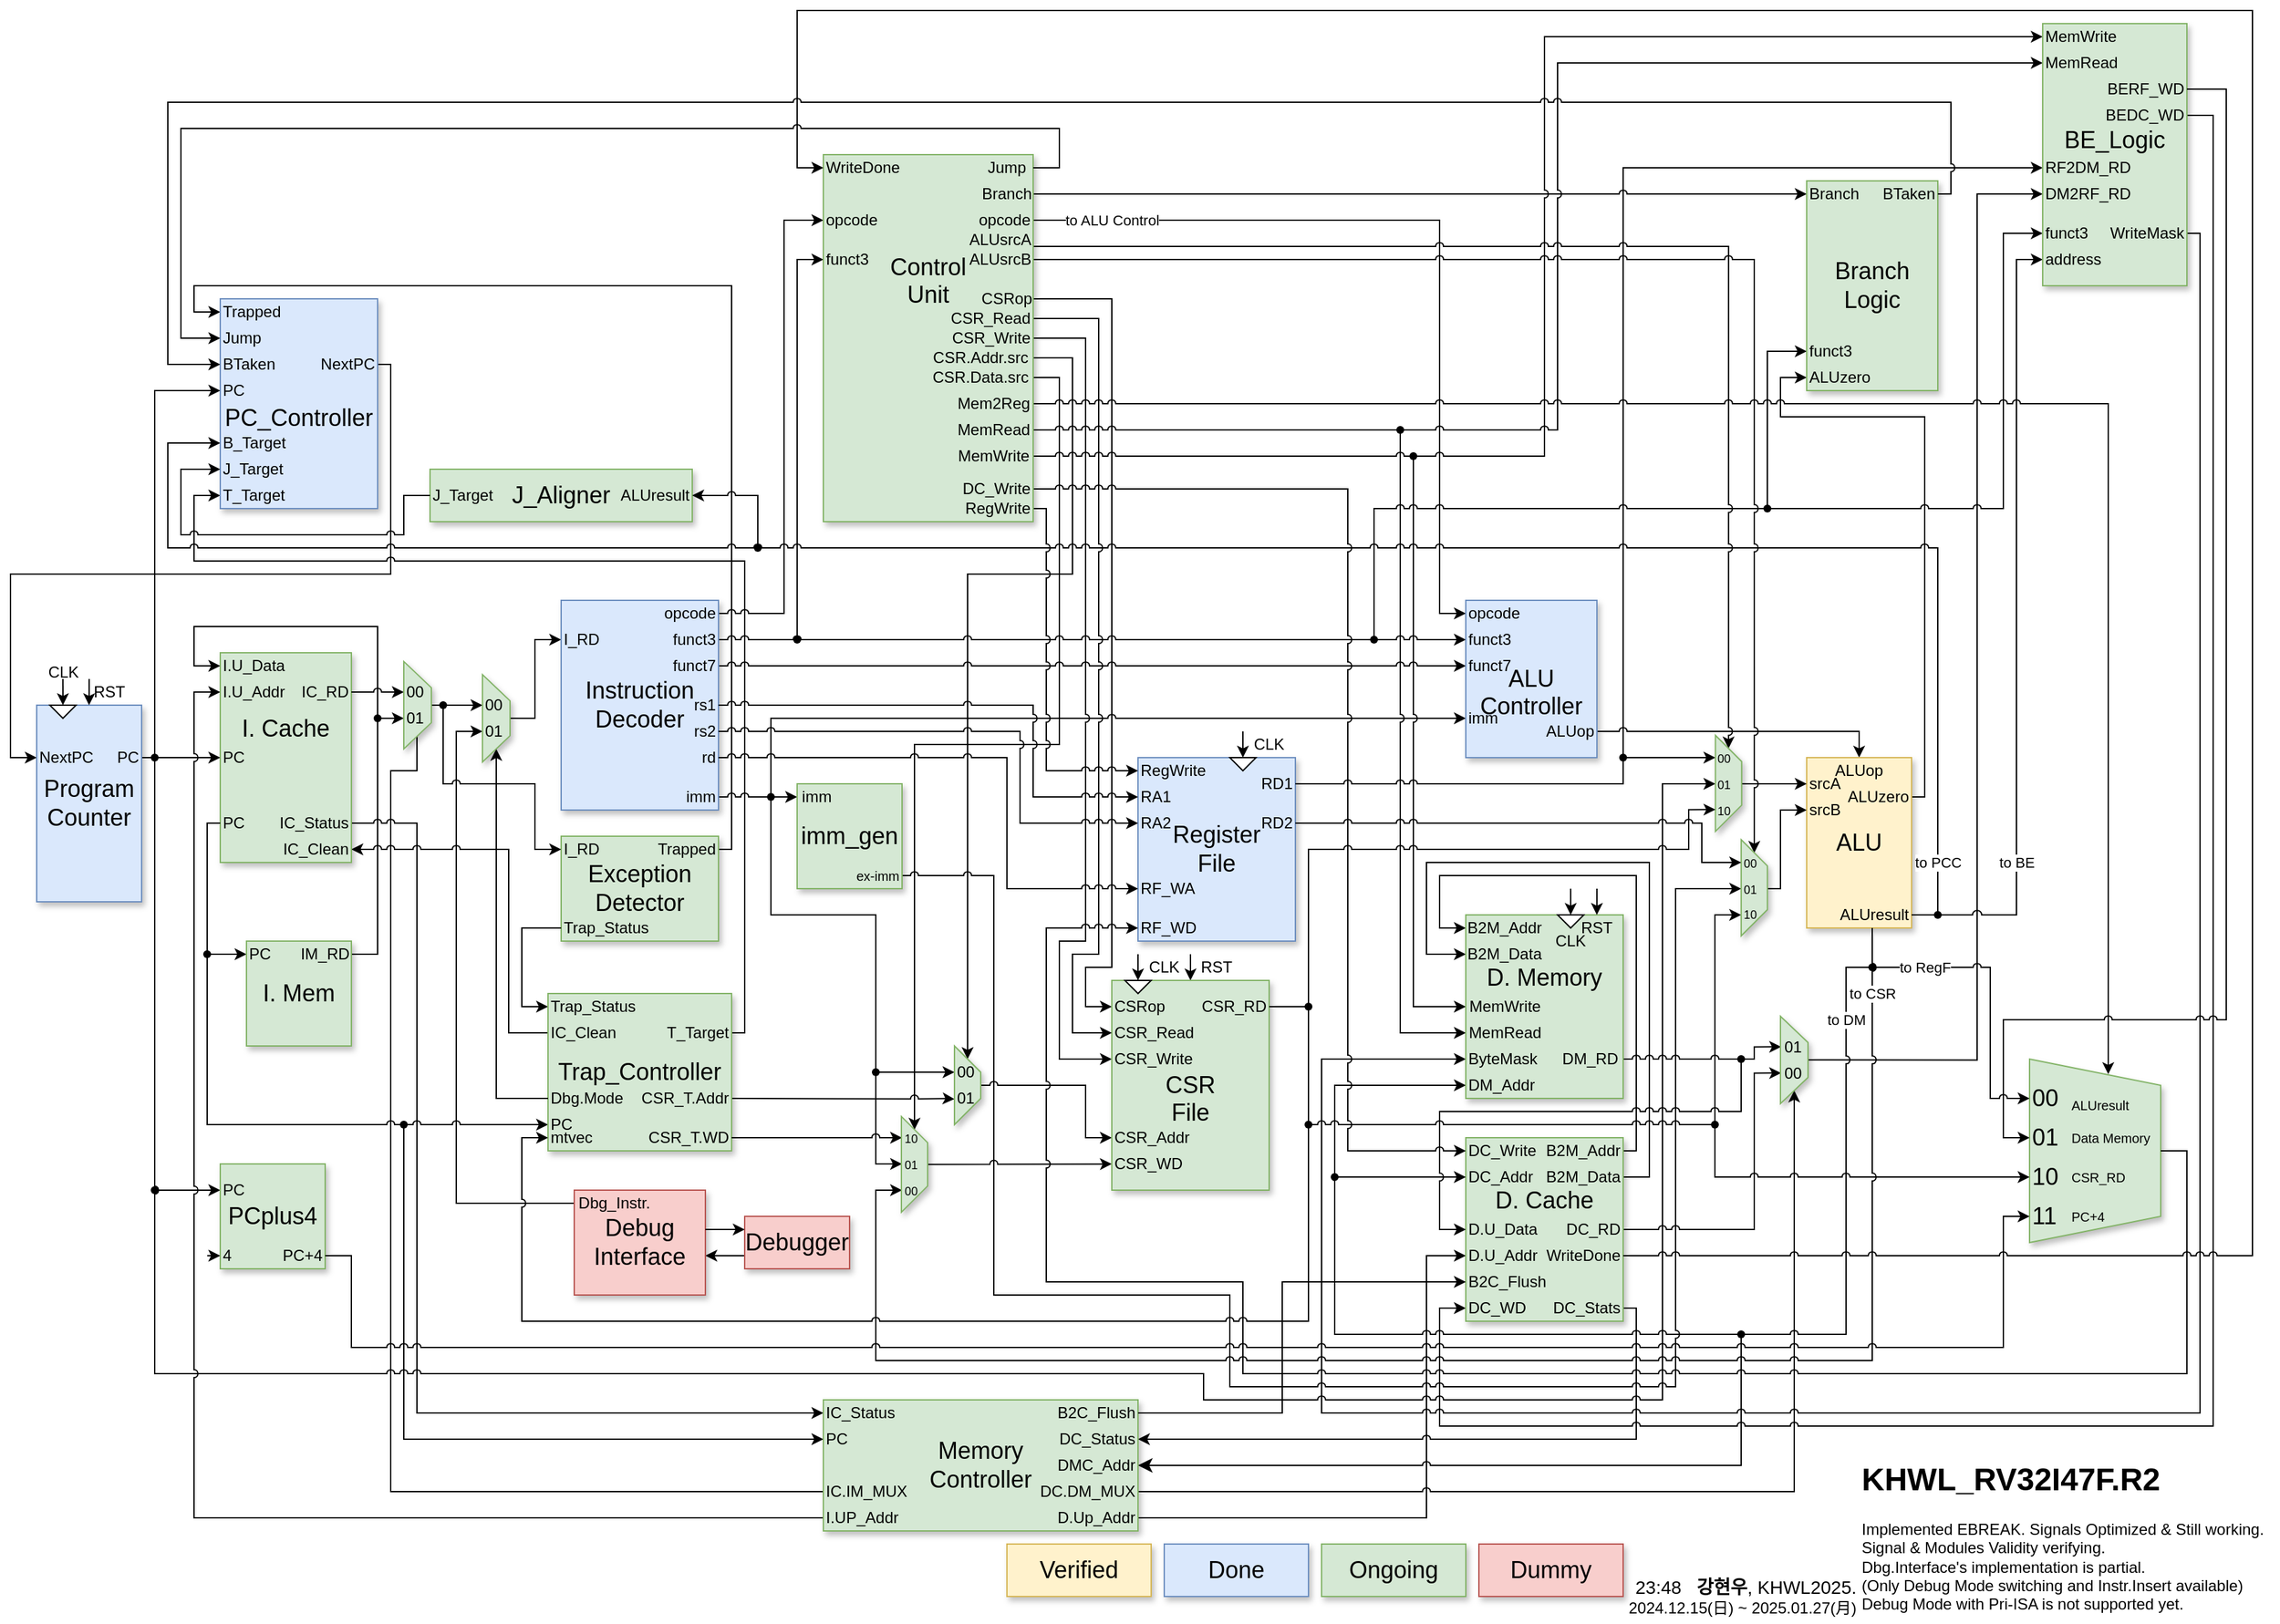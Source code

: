 <mxfile version="26.0.9">
  <diagram name="Page-1" id="90a13364-a465-7bf4-72fc-28e22215d7a0">
    <mxGraphModel dx="1896" dy="3104" grid="1" gridSize="10" guides="1" tooltips="1" connect="1" arrows="1" fold="1" page="1" pageScale="1.5" pageWidth="1169" pageHeight="827" background="none" math="0" shadow="0">
      <root>
        <mxCell id="0" style=";html=1;" />
        <mxCell id="1" style=";html=1;" parent="0" />
        <mxCell id="JPoRV0-0kWKYk73e9sCu-6" style="edgeStyle=orthogonalEdgeStyle;rounded=0;orthogonalLoop=1;jettySize=auto;html=1;entryX=0;entryY=0.5;entryDx=0;entryDy=0;exitX=0.5;exitY=0;exitDx=0;exitDy=0;" parent="1" source="_H_bEt4n4NwgmmSnS2Ty-18" target="BtpwSkirMHUlfhhFMKDF-7" edge="1">
          <mxGeometry relative="1" as="geometry">
            <Array as="points">
              <mxPoint x="1520" y="811" />
              <mxPoint x="1520" y="150" />
            </Array>
          </mxGeometry>
        </mxCell>
        <mxCell id="vC3kN3sA0wpL92mDHwyi-43" style="edgeStyle=orthogonalEdgeStyle;rounded=0;orthogonalLoop=1;jettySize=auto;html=1;entryX=0;entryY=0.5;entryDx=0;entryDy=0;" parent="1" source="jGIxOcGe_lyUybQSf8QV-4" target="QWSBbdvPpNymhQ5q6x3e-5" edge="1">
          <mxGeometry relative="1" as="geometry">
            <Array as="points">
              <mxPoint x="860" y="230" />
              <mxPoint x="860" y="740" />
              <mxPoint x="840" y="740" />
              <mxPoint x="840" y="770" />
            </Array>
          </mxGeometry>
        </mxCell>
        <mxCell id="vC3kN3sA0wpL92mDHwyi-35" style="edgeStyle=orthogonalEdgeStyle;rounded=0;orthogonalLoop=1;jettySize=auto;html=1;entryX=0;entryY=0.5;entryDx=0;entryDy=0;jumpStyle=arc;" parent="1" source="vC3kN3sA0wpL92mDHwyi-4" target="64JDVrVSjXghW2DnclTE-1" edge="1">
          <mxGeometry relative="1" as="geometry">
            <Array as="points">
              <mxPoint x="600" y="550" />
              <mxPoint x="1120" y="550" />
            </Array>
          </mxGeometry>
        </mxCell>
        <mxCell id="zFS1pn2A8cmfrVWvFFyQ-35" style="edgeStyle=orthogonalEdgeStyle;rounded=0;orthogonalLoop=1;jettySize=auto;html=1;entryX=0;entryY=0.5;entryDx=0;entryDy=0;jumpStyle=arc;jumpSize=6;" parent="1" source="jQQxH6LwXFBK_Qau7PEY-29" target="0RyyWnerKbfPe0gcl8zv-7" edge="1">
          <mxGeometry relative="1" as="geometry">
            <Array as="points">
              <mxPoint x="310" y="280" />
              <mxPoint x="310" y="440" />
              <mxPoint x="20" y="440" />
              <mxPoint x="20" y="580" />
            </Array>
          </mxGeometry>
        </mxCell>
        <mxCell id="hefrhl2iVMpB-7Aj1aw6-40" style="edgeStyle=orthogonalEdgeStyle;rounded=0;orthogonalLoop=1;jettySize=auto;html=1;entryX=0;entryY=0.5;entryDx=0;entryDy=0;jumpStyle=arc;exitX=1;exitY=0.5;exitDx=0;exitDy=0;" parent="1" source="hefrhl2iVMpB-7Aj1aw6-35" target="hefrhl2iVMpB-7Aj1aw6-39" edge="1">
          <mxGeometry relative="1" as="geometry">
            <Array as="points">
              <mxPoint x="580" y="790" />
              <mxPoint x="580" y="430" />
              <mxPoint x="160" y="430" />
              <mxPoint x="160" y="380" />
            </Array>
          </mxGeometry>
        </mxCell>
        <mxCell id="64JDVrVSjXghW2DnclTE-34" style="edgeStyle=orthogonalEdgeStyle;rounded=0;orthogonalLoop=1;jettySize=auto;html=1;entryX=0;entryY=0.5;entryDx=0;entryDy=0;exitX=1;exitY=0.5;exitDx=0;exitDy=0;" parent="1" source="YIYq9nX8O7GQGufym3ho-10" target="QJXn4PjGb355hVGx2Jd_-12" edge="1">
          <mxGeometry relative="1" as="geometry">
            <mxPoint x="780" y="830.833" as="targetPoint" />
            <Array as="points">
              <mxPoint x="820" y="290" />
              <mxPoint x="820" y="570" />
              <mxPoint x="710" y="570" />
            </Array>
          </mxGeometry>
        </mxCell>
        <mxCell id="64JDVrVSjXghW2DnclTE-35" style="edgeStyle=orthogonalEdgeStyle;rounded=0;orthogonalLoop=1;jettySize=auto;html=1;entryX=0;entryY=0.5;entryDx=0;entryDy=0;exitX=1;exitY=0.5;exitDx=0;exitDy=0;" parent="1" source="LOUQa-txSwxVZWsO9tRF-1" target="QJXn4PjGb355hVGx2Jd_-2" edge="1">
          <mxGeometry relative="1" as="geometry">
            <Array as="points">
              <mxPoint x="830" y="275" />
              <mxPoint x="830" y="440" />
              <mxPoint x="750" y="440" />
            </Array>
          </mxGeometry>
        </mxCell>
        <mxCell id="64JDVrVSjXghW2DnclTE-33" style="edgeStyle=orthogonalEdgeStyle;rounded=0;orthogonalLoop=1;jettySize=auto;html=1;entryX=0;entryY=0.5;entryDx=0;entryDy=0;" parent="1" source="VjuZ78g7bgVoYlYuGaa_-8" target="64JDVrVSjXghW2DnclTE-30" edge="1">
          <mxGeometry relative="1" as="geometry">
            <Array as="points">
              <mxPoint x="360" y="920" />
              <mxPoint x="360" y="560" />
            </Array>
          </mxGeometry>
        </mxCell>
        <mxCell id="YIYq9nX8O7GQGufym3ho-17" style="edgeStyle=orthogonalEdgeStyle;rounded=0;orthogonalLoop=1;jettySize=auto;html=1;entryX=0;entryY=0.5;entryDx=0;entryDy=0;jumpStyle=arc;" parent="1" source="7fQUANpCW0_2PBthWF22-43" target="BtpwSkirMHUlfhhFMKDF-8" edge="1">
          <mxGeometry relative="1" as="geometry">
            <Array as="points">
              <mxPoint x="1250" y="130" />
            </Array>
          </mxGeometry>
        </mxCell>
        <mxCell id="q9rqpO51LhmBKndgSOn--25" style="edgeStyle=orthogonalEdgeStyle;rounded=0;orthogonalLoop=1;jettySize=auto;html=1;entryX=0;entryY=0.5;entryDx=0;entryDy=0;jumpStyle=arc;" parent="1" source="-hvyRLRQOOJ3VwnVLbOB-59" target="IpAbVSy56P0OoJBHXVlp-23" edge="1">
          <mxGeometry relative="1" as="geometry">
            <Array as="points">
              <mxPoint x="1110" y="170" />
              <mxPoint x="1110" y="470" />
            </Array>
            <mxPoint x="987.357" y="456.842" as="targetPoint" />
          </mxGeometry>
        </mxCell>
        <mxCell id="IpAbVSy56P0OoJBHXVlp-22" value="to ALU Control" style="edgeLabel;html=1;align=center;verticalAlign=middle;resizable=0;points=[];" parent="q9rqpO51LhmBKndgSOn--25" vertex="1" connectable="0">
          <mxGeometry relative="1" as="geometry">
            <mxPoint x="-250" y="-5" as="offset" />
          </mxGeometry>
        </mxCell>
        <mxCell id="t_UrKG9QsF_eRvzr-5uy-3" style="edgeStyle=orthogonalEdgeStyle;rounded=0;orthogonalLoop=1;jettySize=auto;html=1;entryX=0;entryY=0.5;entryDx=0;entryDy=0;" parent="1" source="t_UrKG9QsF_eRvzr-5uy-2" target="t_UrKG9QsF_eRvzr-5uy-1" edge="1">
          <mxGeometry relative="1" as="geometry">
            <Array as="points">
              <mxPoint x="570" y="650" />
              <mxPoint x="570" y="220" />
              <mxPoint x="160" y="220" />
              <mxPoint x="160" y="240" />
            </Array>
          </mxGeometry>
        </mxCell>
        <mxCell id="IpAbVSy56P0OoJBHXVlp-14" style="edgeStyle=orthogonalEdgeStyle;rounded=0;orthogonalLoop=1;jettySize=auto;html=1;entryX=0;entryY=0.5;entryDx=0;entryDy=0;jumpStyle=arc;" parent="1" source="IpAbVSy56P0OoJBHXVlp-3" target="IpAbVSy56P0OoJBHXVlp-9" edge="1">
          <mxGeometry relative="1" as="geometry">
            <Array as="points">
              <mxPoint x="1270" y="900" />
              <mxPoint x="1270" y="660" />
              <mxPoint x="1100" y="660" />
              <mxPoint x="1100" y="730" />
            </Array>
          </mxGeometry>
        </mxCell>
        <mxCell id="F4LApp7SRapzV72RJLrX-75" style="edgeStyle=orthogonalEdgeStyle;rounded=0;orthogonalLoop=1;jettySize=auto;html=1;entryX=0;entryY=0.5;entryDx=0;entryDy=0;jumpStyle=arc;" parent="1" source="7fQUANpCW0_2PBthWF22-40" target="F4LApp7SRapzV72RJLrX-43" edge="1">
          <mxGeometry relative="1" as="geometry">
            <Array as="points">
              <mxPoint x="1080" y="340" />
              <mxPoint x="1080" y="760" />
            </Array>
          </mxGeometry>
        </mxCell>
        <mxCell id="q9rqpO51LhmBKndgSOn--36" style="edgeStyle=orthogonalEdgeStyle;rounded=0;orthogonalLoop=1;jettySize=auto;html=1;entryX=0;entryY=0.5;entryDx=0;entryDy=0;jumpStyle=arc;" parent="1" source="7fQUANpCW0_2PBthWF22-39" target="F4LApp7SRapzV72RJLrX-42" edge="1">
          <mxGeometry relative="1" as="geometry">
            <Array as="points">
              <mxPoint x="1090" y="770" />
            </Array>
          </mxGeometry>
        </mxCell>
        <mxCell id="IpAbVSy56P0OoJBHXVlp-10" style="edgeStyle=orthogonalEdgeStyle;rounded=0;orthogonalLoop=1;jettySize=auto;html=1;entryX=0;entryY=0.5;entryDx=0;entryDy=0;jumpStyle=arc;" parent="1" source="IpAbVSy56P0OoJBHXVlp-1" target="IpAbVSy56P0OoJBHXVlp-8" edge="1">
          <mxGeometry relative="1" as="geometry">
            <Array as="points">
              <mxPoint x="1260" y="880" />
              <mxPoint x="1260" y="670" />
              <mxPoint x="1110" y="670" />
              <mxPoint x="1110" y="710" />
            </Array>
          </mxGeometry>
        </mxCell>
        <mxCell id="jQQxH6LwXFBK_Qau7PEY-23" value="&lt;div&gt;&lt;br&gt;&lt;/div&gt;PC_Controller" style="whiteSpace=wrap;html=1;shadow=1;fontSize=18;fillColor=#dae8fc;strokeColor=#6c8ebf;" parent="1" vertex="1">
          <mxGeometry x="180" y="230" width="120" height="160" as="geometry" />
        </mxCell>
        <mxCell id="7fQUANpCW0_2PBthWF22-49" value="" style="shape=waypoint;sketch=0;size=6;pointerEvents=1;points=[];fillColor=none;resizable=0;rotatable=0;perimeter=centerPerimeter;snapToPoint=1;" parent="1" vertex="1">
          <mxGeometry x="1430" y="730" width="20" height="20" as="geometry" />
        </mxCell>
        <mxCell id="_H_bEt4n4NwgmmSnS2Ty-8" style="edgeStyle=orthogonalEdgeStyle;rounded=0;orthogonalLoop=1;jettySize=auto;html=1;entryX=0;entryY=0.5;entryDx=0;entryDy=0;exitX=1;exitY=0.5;exitDx=0;exitDy=0;" parent="1" source="_H_bEt4n4NwgmmSnS2Ty-7" target="_H_bEt4n4NwgmmSnS2Ty-3" edge="1">
          <mxGeometry relative="1" as="geometry">
            <Array as="points">
              <mxPoint x="1100" y="1160" />
              <mxPoint x="1100" y="960" />
            </Array>
          </mxGeometry>
        </mxCell>
        <mxCell id="_H_bEt4n4NwgmmSnS2Ty-23" style="edgeStyle=orthogonalEdgeStyle;rounded=0;orthogonalLoop=1;jettySize=auto;html=1;entryX=1;entryY=0.5;entryDx=0;entryDy=0;jumpStyle=arc;exitX=1;exitY=0.5;exitDx=0;exitDy=0;" parent="1" source="_H_bEt4n4NwgmmSnS2Ty-6" target="_H_bEt4n4NwgmmSnS2Ty-18" edge="1">
          <mxGeometry relative="1" as="geometry">
            <mxPoint x="827.08" y="1124" as="sourcePoint" />
            <mxPoint x="1520.08" y="125" as="targetPoint" />
            <Array as="points">
              <mxPoint x="1380" y="1140" />
            </Array>
          </mxGeometry>
        </mxCell>
        <mxCell id="09E98BjTh2XKiK8LabDe-4" style="edgeStyle=orthogonalEdgeStyle;rounded=0;orthogonalLoop=1;jettySize=auto;html=1;entryX=1;entryY=0.5;entryDx=0;entryDy=0;fontSize=12;startSize=8;endSize=8;jumpStyle=arc;" parent="1" source="09E98BjTh2XKiK8LabDe-3" target="_H_bEt4n4NwgmmSnS2Ty-25" edge="1">
          <mxGeometry relative="1" as="geometry">
            <Array as="points">
              <mxPoint x="1340" y="1120" />
            </Array>
          </mxGeometry>
        </mxCell>
        <mxCell id="_H_bEt4n4NwgmmSnS2Ty-14" style="edgeStyle=orthogonalEdgeStyle;rounded=0;orthogonalLoop=1;jettySize=auto;html=1;entryX=1;entryY=0.5;entryDx=0;entryDy=0;jumpStyle=arc;exitX=1;exitY=0.5;exitDx=0;exitDy=0;" parent="1" source="_H_bEt4n4NwgmmSnS2Ty-13" target="_H_bEt4n4NwgmmSnS2Ty-5" edge="1">
          <mxGeometry relative="1" as="geometry">
            <Array as="points">
              <mxPoint x="1260" y="1000" />
              <mxPoint x="1260" y="1100" />
            </Array>
          </mxGeometry>
        </mxCell>
        <mxCell id="o8jE4zu5w3KYZrWDI-N--35" style="edgeStyle=orthogonalEdgeStyle;rounded=0;orthogonalLoop=1;jettySize=auto;html=1;entryX=1;entryY=0.5;entryDx=0;entryDy=0;exitX=0;exitY=0.5;exitDx=0;exitDy=0;" parent="1" source="o8jE4zu5w3KYZrWDI-N--34" target="o8jE4zu5w3KYZrWDI-N--13" edge="1">
          <mxGeometry relative="1" as="geometry">
            <mxPoint x="310.08" y="590" as="targetPoint" />
            <Array as="points">
              <mxPoint x="310" y="1140" />
              <mxPoint x="310" y="590" />
              <mxPoint x="330" y="590" />
              <mxPoint x="330" y="560" />
            </Array>
          </mxGeometry>
        </mxCell>
        <mxCell id="o8jE4zu5w3KYZrWDI-N--18" style="edgeStyle=orthogonalEdgeStyle;rounded=0;orthogonalLoop=1;jettySize=auto;html=1;entryX=0;entryY=0.5;entryDx=0;entryDy=0;exitX=1;exitY=0.5;exitDx=0;exitDy=0;" parent="1" source="wyz3YsZ-V2g4d5ax0XK7-10" target="o8jE4zu5w3KYZrWDI-N--15" edge="1">
          <mxGeometry relative="1" as="geometry">
            <Array as="points">
              <mxPoint x="300" y="730" />
              <mxPoint x="300" y="550" />
            </Array>
          </mxGeometry>
        </mxCell>
        <mxCell id="o8jE4zu5w3KYZrWDI-N--29" style="edgeStyle=orthogonalEdgeStyle;rounded=0;orthogonalLoop=1;jettySize=auto;html=1;entryX=0;entryY=0.5;entryDx=0;entryDy=0;jumpStyle=arc;exitX=1;exitY=0.5;exitDx=0;exitDy=0;" parent="1" source="o8jE4zu5w3KYZrWDI-N--27" target="o8jE4zu5w3KYZrWDI-N--28" edge="1">
          <mxGeometry relative="1" as="geometry">
            <Array as="points">
              <mxPoint x="330" y="630" />
              <mxPoint x="330" y="1080" />
            </Array>
          </mxGeometry>
        </mxCell>
        <mxCell id="o8jE4zu5w3KYZrWDI-N--26" style="edgeStyle=orthogonalEdgeStyle;rounded=0;orthogonalLoop=1;jettySize=auto;html=1;entryX=0;entryY=0.5;entryDx=0;entryDy=0;jumpStyle=arc;" parent="1" source="o8jE4zu5w3KYZrWDI-N--25" target="wyz3YsZ-V2g4d5ax0XK7-13" edge="1">
          <mxGeometry relative="1" as="geometry">
            <Array as="points">
              <mxPoint x="170" y="860" />
              <mxPoint x="320" y="860" />
              <mxPoint x="320" y="1100" />
            </Array>
          </mxGeometry>
        </mxCell>
        <mxCell id="zFS1pn2A8cmfrVWvFFyQ-30" style="edgeStyle=orthogonalEdgeStyle;rounded=0;orthogonalLoop=1;jettySize=auto;html=1;entryX=0;entryY=0.5;entryDx=0;entryDy=0;" parent="1" source="7fQUANpCW0_2PBthWF22-51" target="s6hKSkpy---ewfnxM8lV-30" edge="1">
          <mxGeometry relative="1" as="geometry">
            <Array as="points">
              <mxPoint x="140" y="910" />
            </Array>
            <mxPoint x="140.08" y="920" as="sourcePoint" />
          </mxGeometry>
        </mxCell>
        <mxCell id="MuofbJJSr7D3HssxxxzW-17" style="edgeStyle=orthogonalEdgeStyle;rounded=0;orthogonalLoop=1;jettySize=auto;html=1;entryX=0;entryY=0.5;entryDx=0;entryDy=0;" parent="1" source="7fQUANpCW0_2PBthWF22-30" target="jQQxH6LwXFBK_Qau7PEY-24" edge="1">
          <mxGeometry relative="1" as="geometry">
            <Array as="points">
              <mxPoint x="130" y="300" />
            </Array>
          </mxGeometry>
        </mxCell>
        <mxCell id="laC3dYbV331lfGwgBf-x-32" style="edgeStyle=orthogonalEdgeStyle;rounded=0;orthogonalLoop=1;jettySize=auto;html=1;entryX=0;entryY=0.5;entryDx=0;entryDy=0;jumpStyle=arc;exitX=1;exitY=0.5;exitDx=0;exitDy=0;" parent="1" source="laC3dYbV331lfGwgBf-x-29" target="laC3dYbV331lfGwgBf-x-28" edge="1">
          <mxGeometry relative="1" as="geometry">
            <Array as="points">
              <mxPoint x="1480" y="610" />
              <mxPoint x="1480" y="320" />
              <mxPoint x="1370" y="320" />
              <mxPoint x="1370" y="290" />
            </Array>
          </mxGeometry>
        </mxCell>
        <mxCell id="zFS1pn2A8cmfrVWvFFyQ-11" style="edgeStyle=orthogonalEdgeStyle;rounded=0;orthogonalLoop=1;jettySize=auto;html=1;entryX=0;entryY=0.5;entryDx=0;entryDy=0;exitX=1;exitY=0.5;exitDx=0;exitDy=0;jumpStyle=arc;" parent="1" source="-hvyRLRQOOJ3VwnVLbOB-6" target="-hvyRLRQOOJ3VwnVLbOB-49" edge="1">
          <mxGeometry relative="1" as="geometry">
            <mxPoint x="620.02" y="190" as="targetPoint" />
            <Array as="points">
              <mxPoint x="610" y="470" />
              <mxPoint x="610" y="170" />
            </Array>
            <mxPoint x="510.02" y="480" as="sourcePoint" />
          </mxGeometry>
        </mxCell>
        <mxCell id="IpAbVSy56P0OoJBHXVlp-26" style="edgeStyle=orthogonalEdgeStyle;rounded=0;orthogonalLoop=1;jettySize=auto;html=1;entryX=1;entryY=0.5;entryDx=0;entryDy=0;jumpStyle=arc;exitX=0;exitY=0.25;exitDx=0;exitDy=0;" parent="1" source="hefrhl2iVMpB-7Aj1aw6-18" target="IpAbVSy56P0OoJBHXVlp-25" edge="1">
          <mxGeometry relative="1" as="geometry">
            <Array as="points">
              <mxPoint x="400" y="790" />
              <mxPoint x="400" y="650" />
            </Array>
          </mxGeometry>
        </mxCell>
        <mxCell id="zFS1pn2A8cmfrVWvFFyQ-78" style="edgeStyle=orthogonalEdgeStyle;rounded=0;orthogonalLoop=1;jettySize=auto;html=1;entryX=0.5;entryY=0;entryDx=0;entryDy=0;jumpStyle=arc;" parent="1" source="F4LApp7SRapzV72RJLrX-1" target="F4LApp7SRapzV72RJLrX-6" edge="1">
          <mxGeometry relative="1" as="geometry" />
        </mxCell>
        <mxCell id="-nASIVS76yrskM6xYjcV-2" value="&lt;h1 style=&quot;margin-top: 0px;&quot;&gt;KHWL_RV32I47F.R2&lt;/h1&gt;&lt;p&gt;&lt;span style=&quot;background-color: transparent;&quot;&gt;Implemented EBREAK. Signals Optimized &amp;amp; Still working.&amp;nbsp;&lt;/span&gt;&lt;br&gt;Signal &amp;amp; Modules Validity verifying.&amp;nbsp;&lt;br&gt;Dbg.Interface&#39;s implementation is partial. &lt;br&gt;(Only Debug Mode switching and Instr.Insert available)&lt;br&gt;&lt;span style=&quot;background-color: transparent;&quot;&gt;Debug Mode with Pri-ISA is not supported yet.&lt;/span&gt;&lt;/p&gt;&lt;p&gt;&lt;/p&gt;&lt;p&gt;&lt;/p&gt;" style="text;html=1;whiteSpace=wrap;overflow=hidden;rounded=0;" parent="1" vertex="1">
          <mxGeometry x="1430" y="1110" width="320" height="120" as="geometry" />
        </mxCell>
        <mxCell id="-nASIVS76yrskM6xYjcV-3" value="&lt;div style=&quot;&quot;&gt;&lt;span style=&quot;font-size: 14px; background-color: transparent;&quot;&gt;23:48&lt;/span&gt;&lt;b style=&quot;font-size: 14px; background-color: transparent;&quot;&gt;&amp;nbsp; &amp;nbsp;강현우&lt;/b&gt;&lt;span style=&quot;font-size: 14px; background-color: transparent;&quot;&gt;, KHWL2025.&lt;/span&gt;&lt;/div&gt;&lt;span style=&quot;&quot;&gt;&lt;div style=&quot;&quot;&gt;&lt;span style=&quot;background-color: transparent;&quot;&gt;2024.12.15(日) ~ 2025.01.27(月)&lt;/span&gt;&lt;/div&gt;&lt;/span&gt;" style="text;html=1;align=right;verticalAlign=middle;whiteSpace=wrap;rounded=0;" parent="1" vertex="1">
          <mxGeometry x="1250" y="1200" width="180" height="40" as="geometry" />
        </mxCell>
        <mxCell id="wTCf3CvT70fc92s2WAtQ-12" value="" style="group" parent="1" vertex="1" connectable="0">
          <mxGeometry x="340" y="360" width="200" height="40" as="geometry" />
        </mxCell>
        <mxCell id="wTCf3CvT70fc92s2WAtQ-9" value="&lt;div&gt;J_Aligner&lt;/div&gt;" style="whiteSpace=wrap;html=1;shadow=1;fontSize=18;fillColor=#d5e8d4;strokeColor=#82b366;" parent="wTCf3CvT70fc92s2WAtQ-12" vertex="1">
          <mxGeometry width="200" height="40" as="geometry" />
        </mxCell>
        <mxCell id="wTCf3CvT70fc92s2WAtQ-10" value="J_Target" style="text;html=1;align=left;verticalAlign=middle;whiteSpace=wrap;rounded=0;" parent="wTCf3CvT70fc92s2WAtQ-12" vertex="1">
          <mxGeometry y="10" width="50" height="20" as="geometry" />
        </mxCell>
        <mxCell id="wTCf3CvT70fc92s2WAtQ-11" value="ALUresult" style="text;html=1;align=right;verticalAlign=middle;whiteSpace=wrap;rounded=0;" parent="wTCf3CvT70fc92s2WAtQ-12" vertex="1">
          <mxGeometry x="140" y="10" width="60" height="20" as="geometry" />
        </mxCell>
        <mxCell id="wTCf3CvT70fc92s2WAtQ-32" style="edgeStyle=orthogonalEdgeStyle;rounded=0;orthogonalLoop=1;jettySize=auto;html=1;entryX=0;entryY=0.5;entryDx=0;entryDy=0;jumpStyle=arc;" parent="1" source="-hvyRLRQOOJ3VwnVLbOB-10" target="laC3dYbV331lfGwgBf-x-16" edge="1">
          <mxGeometry relative="1" as="geometry">
            <Array as="points">
              <mxPoint x="600" y="610" />
              <mxPoint x="600" y="610" />
            </Array>
          </mxGeometry>
        </mxCell>
        <mxCell id="BtpwSkirMHUlfhhFMKDF-15" style="edgeStyle=orthogonalEdgeStyle;rounded=0;orthogonalLoop=1;jettySize=auto;html=1;entryX=0;entryY=0.5;entryDx=0;entryDy=0;jumpStyle=arc;jumpSize=7;" parent="1" source="7fQUANpCW0_2PBthWF22-46" target="BtpwSkirMHUlfhhFMKDF-9" edge="1">
          <mxGeometry relative="1" as="geometry">
            <Array as="points">
              <mxPoint x="1550" y="700" />
              <mxPoint x="1550" y="200" />
            </Array>
            <mxPoint x="1500.08" y="730" as="sourcePoint" />
          </mxGeometry>
        </mxCell>
        <mxCell id="JPoRV0-0kWKYk73e9sCu-15" value="to BE" style="edgeLabel;html=1;align=center;verticalAlign=middle;resizable=0;points=[];" parent="BtpwSkirMHUlfhhFMKDF-15" vertex="1" connectable="0">
          <mxGeometry relative="1" as="geometry">
            <mxPoint y="190" as="offset" />
          </mxGeometry>
        </mxCell>
        <mxCell id="BtpwSkirMHUlfhhFMKDF-23" style="edgeStyle=orthogonalEdgeStyle;rounded=0;orthogonalLoop=1;jettySize=auto;html=1;entryX=0;entryY=0.5;entryDx=0;entryDy=0;exitX=1;exitY=0.5;exitDx=0;exitDy=0;jumpStyle=arc;" parent="1" source="BtpwSkirMHUlfhhFMKDF-10" target="fCNnA6YKo8tVsQt9WhIM-6" edge="1">
          <mxGeometry relative="1" as="geometry">
            <Array as="points">
              <mxPoint x="1700" y="90" />
              <mxPoint x="1700" y="1090" />
              <mxPoint x="1110" y="1090" />
              <mxPoint x="1110" y="1000" />
            </Array>
          </mxGeometry>
        </mxCell>
        <mxCell id="BtpwSkirMHUlfhhFMKDF-26" style="edgeStyle=orthogonalEdgeStyle;rounded=0;orthogonalLoop=1;jettySize=auto;html=1;entryX=0;entryY=0.5;entryDx=0;entryDy=0;exitX=1;exitY=0.5;exitDx=0;exitDy=0;jumpStyle=arc;" parent="1" source="BtpwSkirMHUlfhhFMKDF-11" target="BtpwSkirMHUlfhhFMKDF-25" edge="1">
          <mxGeometry relative="1" as="geometry">
            <Array as="points">
              <mxPoint x="1690" y="180" />
              <mxPoint x="1690" y="1080" />
              <mxPoint x="1020" y="1080" />
              <mxPoint x="1020" y="810" />
            </Array>
          </mxGeometry>
        </mxCell>
        <mxCell id="QWSBbdvPpNymhQ5q6x3e-8" style="edgeStyle=orthogonalEdgeStyle;rounded=0;orthogonalLoop=1;jettySize=auto;html=1;entryX=0;entryY=0.5;entryDx=0;entryDy=0;exitX=1;exitY=0.5;exitDx=0;exitDy=0;jumpStyle=arc;" parent="1" source="QWSBbdvPpNymhQ5q6x3e-9" target="vC3kN3sA0wpL92mDHwyi-42" edge="1">
          <mxGeometry relative="1" as="geometry">
            <mxPoint x="800.02" y="360.01" as="sourcePoint" />
            <Array as="points">
              <mxPoint x="840" y="260" />
              <mxPoint x="840" y="720" />
              <mxPoint x="820" y="720" />
              <mxPoint x="820" y="810" />
            </Array>
            <mxPoint x="860" y="790.0" as="targetPoint" />
          </mxGeometry>
        </mxCell>
        <mxCell id="7fQUANpCW0_2PBthWF22-30" value="" style="shape=waypoint;sketch=0;size=6;pointerEvents=1;points=[];fillColor=none;resizable=0;rotatable=0;perimeter=centerPerimeter;snapToPoint=1;" parent="1" vertex="1">
          <mxGeometry x="120" y="570" width="20" height="20" as="geometry" />
        </mxCell>
        <mxCell id="7fQUANpCW0_2PBthWF22-33" value="" style="shape=waypoint;sketch=0;size=6;pointerEvents=1;points=[];fillColor=none;resizable=0;rotatable=0;perimeter=centerPerimeter;snapToPoint=1;" parent="1" vertex="1">
          <mxGeometry x="610" y="480" width="20" height="20" as="geometry" />
        </mxCell>
        <mxCell id="vC3kN3sA0wpL92mDHwyi-1" style="edgeStyle=orthogonalEdgeStyle;rounded=0;orthogonalLoop=1;jettySize=auto;html=1;entryX=0;entryY=0.5;entryDx=0;entryDy=0;jumpStyle=arc;" parent="1" source="7fQUANpCW0_2PBthWF22-34" target="-hvyRLRQOOJ3VwnVLbOB-64" edge="1">
          <mxGeometry relative="1" as="geometry" />
        </mxCell>
        <mxCell id="7fQUANpCW0_2PBthWF22-34" value="" style="shape=waypoint;sketch=0;size=6;pointerEvents=1;points=[];fillColor=none;resizable=0;rotatable=0;perimeter=centerPerimeter;snapToPoint=1;" parent="1" vertex="1">
          <mxGeometry x="1050" y="480" width="20" height="20" as="geometry" />
        </mxCell>
        <mxCell id="7fQUANpCW0_2PBthWF22-39" value="" style="shape=waypoint;sketch=0;size=6;pointerEvents=1;points=[];fillColor=none;resizable=0;rotatable=0;perimeter=centerPerimeter;snapToPoint=1;" parent="1" vertex="1">
          <mxGeometry x="1080" y="340" width="20" height="20" as="geometry" />
        </mxCell>
        <mxCell id="7fQUANpCW0_2PBthWF22-40" value="" style="shape=waypoint;sketch=0;size=6;pointerEvents=1;points=[];fillColor=none;resizable=0;rotatable=0;perimeter=centerPerimeter;snapToPoint=1;" parent="1" vertex="1">
          <mxGeometry x="1070" y="320" width="20" height="20" as="geometry" />
        </mxCell>
        <mxCell id="7fQUANpCW0_2PBthWF22-45" value="" style="shape=waypoint;sketch=0;size=6;pointerEvents=1;points=[];fillColor=none;resizable=0;rotatable=0;perimeter=centerPerimeter;snapToPoint=1;" parent="1" vertex="1">
          <mxGeometry x="1000" y="760" width="20" height="20" as="geometry" />
        </mxCell>
        <mxCell id="7fQUANpCW0_2PBthWF22-46" value="" style="shape=waypoint;sketch=0;size=6;pointerEvents=1;points=[];fillColor=none;resizable=0;rotatable=0;perimeter=centerPerimeter;snapToPoint=1;" parent="1" vertex="1">
          <mxGeometry x="1480" y="690" width="20" height="20" as="geometry" />
        </mxCell>
        <mxCell id="YIYq9nX8O7GQGufym3ho-22" style="edgeStyle=orthogonalEdgeStyle;rounded=0;orthogonalLoop=1;jettySize=auto;html=1;entryX=0;entryY=0.5;entryDx=0;entryDy=0;" parent="1" source="R418lhbPfAe_eccTZUrx-7" target="7fQUANpCW0_2PBthWF22-21" edge="1">
          <mxGeometry relative="1" as="geometry">
            <Array as="points">
              <mxPoint x="1320" y="700" />
              <mxPoint x="1340" y="700" />
            </Array>
          </mxGeometry>
        </mxCell>
        <mxCell id="R418lhbPfAe_eccTZUrx-7" value="" style="shape=waypoint;sketch=0;size=6;pointerEvents=1;points=[];fillColor=none;resizable=0;rotatable=0;perimeter=centerPerimeter;snapToPoint=1;" parent="1" vertex="1">
          <mxGeometry x="1310" y="850" width="20" height="20" as="geometry" />
        </mxCell>
        <mxCell id="vC3kN3sA0wpL92mDHwyi-2" style="edgeStyle=orthogonalEdgeStyle;rounded=0;orthogonalLoop=1;jettySize=auto;html=1;entryX=0;entryY=0.5;entryDx=0;entryDy=0;jumpStyle=arc;" parent="1" source="R418lhbPfAe_eccTZUrx-9" target="BtpwSkirMHUlfhhFMKDF-6" edge="1">
          <mxGeometry relative="1" as="geometry">
            <Array as="points">
              <mxPoint x="1540" y="390" />
              <mxPoint x="1540" y="180" />
            </Array>
          </mxGeometry>
        </mxCell>
        <mxCell id="R418lhbPfAe_eccTZUrx-9" value="" style="shape=waypoint;sketch=0;size=6;pointerEvents=1;points=[];fillColor=none;resizable=0;rotatable=0;perimeter=centerPerimeter;snapToPoint=1;" parent="1" vertex="1">
          <mxGeometry x="1350" y="380" width="20" height="20" as="geometry" />
        </mxCell>
        <mxCell id="zFS1pn2A8cmfrVWvFFyQ-28" style="edgeStyle=orthogonalEdgeStyle;rounded=0;orthogonalLoop=1;jettySize=auto;html=1;entryX=0;entryY=0.5;entryDx=0;entryDy=0;jumpStyle=arc;" parent="1" source="0RyyWnerKbfPe0gcl8zv-8" target="7fQUANpCW0_2PBthWF22-14" edge="1">
          <mxGeometry relative="1" as="geometry">
            <Array as="points">
              <mxPoint x="130" y="580" />
              <mxPoint x="130" y="1050" />
              <mxPoint x="930" y="1050" />
              <mxPoint x="930" y="1070" />
              <mxPoint x="1280" y="1070" />
              <mxPoint x="1280" y="600" />
            </Array>
            <mxPoint x="1200.08" y="620" as="targetPoint" />
          </mxGeometry>
        </mxCell>
        <mxCell id="7fQUANpCW0_2PBthWF22-37" value="" style="shape=waypoint;sketch=0;size=6;pointerEvents=1;points=[];fillColor=none;resizable=0;rotatable=0;perimeter=centerPerimeter;snapToPoint=1;" parent="1" vertex="1">
          <mxGeometry x="580" y="410" width="20" height="20" as="geometry" />
        </mxCell>
        <mxCell id="jGIxOcGe_lyUybQSf8QV-2" style="edgeStyle=orthogonalEdgeStyle;rounded=0;orthogonalLoop=1;jettySize=auto;html=1;entryX=0;entryY=0.5;entryDx=0;entryDy=0;" parent="1" source="7fQUANpCW0_2PBthWF22-33" target="jGIxOcGe_lyUybQSf8QV-1" edge="1">
          <mxGeometry relative="1" as="geometry">
            <Array as="points">
              <mxPoint x="620" y="200" />
              <mxPoint x="640" y="200" />
            </Array>
          </mxGeometry>
        </mxCell>
        <mxCell id="zFS1pn2A8cmfrVWvFFyQ-10" style="edgeStyle=orthogonalEdgeStyle;rounded=0;orthogonalLoop=1;jettySize=auto;html=1;entryX=0;entryY=0.5;entryDx=0;entryDy=0;jumpStyle=arc;jumpSize=6;exitX=1;exitY=0.5;exitDx=0;exitDy=0;" parent="1" source="-hvyRLRQOOJ3VwnVLbOB-12" target="-hvyRLRQOOJ3VwnVLbOB-65" edge="1">
          <mxGeometry relative="1" as="geometry">
            <Array as="points">
              <mxPoint x="900" y="510" />
              <mxPoint x="900" y="510" />
            </Array>
          </mxGeometry>
        </mxCell>
        <mxCell id="R418lhbPfAe_eccTZUrx-2" style="edgeStyle=orthogonalEdgeStyle;rounded=0;orthogonalLoop=1;jettySize=auto;html=1;entryX=1;entryY=0.5;entryDx=0;entryDy=0;jumpStyle=arc;" parent="1" source="7fQUANpCW0_2PBthWF22-37" target="wTCf3CvT70fc92s2WAtQ-11" edge="1">
          <mxGeometry relative="1" as="geometry">
            <Array as="points">
              <mxPoint x="590" y="380" />
            </Array>
          </mxGeometry>
        </mxCell>
        <mxCell id="wyz3YsZ-V2g4d5ax0XK7-6" value="" style="group" parent="1" vertex="1" connectable="0">
          <mxGeometry x="180" y="500" width="100" height="160" as="geometry" />
        </mxCell>
        <mxCell id="0RyyWnerKbfPe0gcl8zv-1" value="I. Cache&lt;div&gt;&lt;br&gt;&lt;/div&gt;&lt;div&gt;&lt;br&gt;&lt;/div&gt;" style="whiteSpace=wrap;html=1;shadow=1;fontSize=18;fillColor=#d5e8d4;strokeColor=#82b366;" parent="wyz3YsZ-V2g4d5ax0XK7-6" vertex="1">
          <mxGeometry width="100" height="160" as="geometry" />
        </mxCell>
        <mxCell id="0RyyWnerKbfPe0gcl8zv-3" value="PC" style="text;html=1;align=left;verticalAlign=middle;whiteSpace=wrap;rounded=0;" parent="wyz3YsZ-V2g4d5ax0XK7-6" vertex="1">
          <mxGeometry y="70" width="20" height="20" as="geometry" />
        </mxCell>
        <mxCell id="0RyyWnerKbfPe0gcl8zv-4" value="IC_RD" style="text;html=1;align=center;verticalAlign=middle;whiteSpace=wrap;rounded=0;" parent="wyz3YsZ-V2g4d5ax0XK7-6" vertex="1">
          <mxGeometry x="60" y="20" width="40" height="20" as="geometry" />
        </mxCell>
        <mxCell id="wyz3YsZ-V2g4d5ax0XK7-15" value="I.U_Addr" style="text;html=1;align=left;verticalAlign=middle;whiteSpace=wrap;rounded=0;" parent="wyz3YsZ-V2g4d5ax0XK7-6" vertex="1">
          <mxGeometry y="20" width="60" height="20" as="geometry" />
        </mxCell>
        <mxCell id="wyz3YsZ-V2g4d5ax0XK7-17" value="I.U_Data" style="text;html=1;align=left;verticalAlign=middle;whiteSpace=wrap;rounded=0;" parent="wyz3YsZ-V2g4d5ax0XK7-6" vertex="1">
          <mxGeometry width="60" height="20" as="geometry" />
        </mxCell>
        <mxCell id="o8jE4zu5w3KYZrWDI-N--21" value="PC" style="text;html=1;align=left;verticalAlign=middle;whiteSpace=wrap;rounded=0;" parent="wyz3YsZ-V2g4d5ax0XK7-6" vertex="1">
          <mxGeometry y="120" width="20" height="20" as="geometry" />
        </mxCell>
        <mxCell id="o8jE4zu5w3KYZrWDI-N--27" value="IC_Status" style="text;html=1;align=right;verticalAlign=middle;whiteSpace=wrap;rounded=0;" parent="wyz3YsZ-V2g4d5ax0XK7-6" vertex="1">
          <mxGeometry x="30" y="120" width="70" height="20" as="geometry" />
        </mxCell>
        <mxCell id="IpAbVSy56P0OoJBHXVlp-25" value="IC_Clean" style="text;html=1;align=right;verticalAlign=middle;whiteSpace=wrap;rounded=0;container=0;" parent="wyz3YsZ-V2g4d5ax0XK7-6" vertex="1">
          <mxGeometry x="30" y="140" width="70" height="20" as="geometry" />
        </mxCell>
        <mxCell id="7fQUANpCW0_2PBthWF22-51" value="" style="shape=waypoint;sketch=0;size=6;pointerEvents=1;points=[];fillColor=none;resizable=0;rotatable=0;perimeter=centerPerimeter;snapToPoint=1;" parent="1" vertex="1">
          <mxGeometry x="120" y="900" width="20" height="20" as="geometry" />
        </mxCell>
        <mxCell id="o8jE4zu5w3KYZrWDI-N--3" value="" style="edgeStyle=orthogonalEdgeStyle;rounded=0;orthogonalLoop=1;jettySize=auto;html=1;entryX=0;entryY=0.5;entryDx=0;entryDy=0;" parent="1" source="7fQUANpCW0_2PBthWF22-30" target="0RyyWnerKbfPe0gcl8zv-3" edge="1">
          <mxGeometry relative="1" as="geometry">
            <mxPoint x="140" y="600" as="sourcePoint" />
          </mxGeometry>
        </mxCell>
        <mxCell id="o8jE4zu5w3KYZrWDI-N--6" style="edgeStyle=orthogonalEdgeStyle;rounded=0;orthogonalLoop=1;jettySize=auto;html=1;entryX=0;entryY=0.5;entryDx=0;entryDy=0;jumpStyle=arc;exitX=0;exitY=0.5;exitDx=0;exitDy=0;" parent="1" source="o8jE4zu5w3KYZrWDI-N--5" target="wyz3YsZ-V2g4d5ax0XK7-15" edge="1">
          <mxGeometry relative="1" as="geometry">
            <Array as="points">
              <mxPoint x="160" y="1160" />
              <mxPoint x="160" y="530" />
            </Array>
          </mxGeometry>
        </mxCell>
        <mxCell id="o8jE4zu5w3KYZrWDI-N--8" value="" style="group" parent="1" vertex="1" connectable="0">
          <mxGeometry x="180" y="890" width="80" height="80" as="geometry" />
        </mxCell>
        <mxCell id="s6hKSkpy---ewfnxM8lV-29" value="PCplus4" style="whiteSpace=wrap;html=1;shadow=1;fontSize=18;fillColor=#d5e8d4;strokeColor=#82b366;" parent="o8jE4zu5w3KYZrWDI-N--8" vertex="1">
          <mxGeometry width="80" height="80" as="geometry" />
        </mxCell>
        <mxCell id="s6hKSkpy---ewfnxM8lV-30" value="PC" style="text;html=1;align=left;verticalAlign=middle;whiteSpace=wrap;rounded=0;" parent="o8jE4zu5w3KYZrWDI-N--8" vertex="1">
          <mxGeometry y="10" width="20" height="20" as="geometry" />
        </mxCell>
        <mxCell id="s6hKSkpy---ewfnxM8lV-31" value="PC+4" style="text;html=1;align=right;verticalAlign=middle;whiteSpace=wrap;rounded=0;" parent="o8jE4zu5w3KYZrWDI-N--8" vertex="1">
          <mxGeometry x="30" y="60" width="50" height="20" as="geometry" />
        </mxCell>
        <mxCell id="s6hKSkpy---ewfnxM8lV-32" value="4" style="text;html=1;align=left;verticalAlign=middle;whiteSpace=wrap;rounded=0;" parent="o8jE4zu5w3KYZrWDI-N--8" vertex="1">
          <mxGeometry y="60" width="10" height="20" as="geometry" />
        </mxCell>
        <mxCell id="o8jE4zu5w3KYZrWDI-N--10" value="" style="endArrow=classic;html=1;rounded=0;entryX=0;entryY=0.5;entryDx=0;entryDy=0;" parent="1" target="s6hKSkpy---ewfnxM8lV-32" edge="1">
          <mxGeometry width="50" height="50" relative="1" as="geometry">
            <mxPoint x="170.08" y="960" as="sourcePoint" />
            <mxPoint x="220.08" y="900" as="targetPoint" />
          </mxGeometry>
        </mxCell>
        <mxCell id="o8jE4zu5w3KYZrWDI-N--19" value="" style="shape=waypoint;sketch=0;size=6;pointerEvents=1;points=[];fillColor=none;resizable=0;rotatable=0;perimeter=centerPerimeter;snapToPoint=1;" parent="1" vertex="1">
          <mxGeometry x="290" y="540" width="20" height="20" as="geometry" />
        </mxCell>
        <mxCell id="o8jE4zu5w3KYZrWDI-N--24" style="edgeStyle=orthogonalEdgeStyle;rounded=0;orthogonalLoop=1;jettySize=auto;html=1;entryX=0;entryY=0.5;entryDx=0;entryDy=0;" parent="1" source="o8jE4zu5w3KYZrWDI-N--21" target="wyz3YsZ-V2g4d5ax0XK7-9" edge="1">
          <mxGeometry relative="1" as="geometry">
            <mxPoint x="180.08" y="730" as="targetPoint" />
            <Array as="points">
              <mxPoint x="170" y="630" />
              <mxPoint x="170" y="730" />
            </Array>
          </mxGeometry>
        </mxCell>
        <mxCell id="o8jE4zu5w3KYZrWDI-N--20" style="edgeStyle=orthogonalEdgeStyle;rounded=0;orthogonalLoop=1;jettySize=auto;html=1;entryX=0;entryY=0.5;entryDx=0;entryDy=0;jumpStyle=arc;" parent="1" source="o8jE4zu5w3KYZrWDI-N--19" target="wyz3YsZ-V2g4d5ax0XK7-17" edge="1">
          <mxGeometry relative="1" as="geometry">
            <Array as="points">
              <mxPoint x="300" y="480" />
              <mxPoint x="160" y="480" />
              <mxPoint x="160" y="510" />
            </Array>
          </mxGeometry>
        </mxCell>
        <mxCell id="o8jE4zu5w3KYZrWDI-N--25" value="" style="shape=waypoint;sketch=0;size=6;pointerEvents=1;points=[];fillColor=none;resizable=0;rotatable=0;perimeter=centerPerimeter;snapToPoint=1;" parent="1" vertex="1">
          <mxGeometry x="160" y="720" width="20" height="20" as="geometry" />
        </mxCell>
        <mxCell id="_H_bEt4n4NwgmmSnS2Ty-1" value="" style="shape=waypoint;sketch=0;size=6;pointerEvents=1;points=[];fillColor=none;resizable=0;rotatable=0;perimeter=centerPerimeter;snapToPoint=1;" parent="1" vertex="1">
          <mxGeometry x="1020" y="890" width="20" height="20" as="geometry" />
        </mxCell>
        <mxCell id="_H_bEt4n4NwgmmSnS2Ty-9" value="" style="shape=waypoint;sketch=0;size=6;pointerEvents=1;points=[];fillColor=none;resizable=0;rotatable=0;perimeter=centerPerimeter;snapToPoint=1;" parent="1" vertex="1">
          <mxGeometry x="1330" y="800" width="20" height="20" as="geometry" />
        </mxCell>
        <mxCell id="zFS1pn2A8cmfrVWvFFyQ-41" style="edgeStyle=orthogonalEdgeStyle;rounded=0;orthogonalLoop=1;jettySize=auto;html=1;entryX=0;entryY=0.5;entryDx=0;entryDy=0;jumpStyle=arc;" parent="1" source="7fQUANpCW0_2PBthWF22-49" target="F4LApp7SRapzV72RJLrX-40" edge="1">
          <mxGeometry relative="1" as="geometry">
            <Array as="points">
              <mxPoint x="1420" y="740" />
              <mxPoint x="1420" y="1020" />
              <mxPoint x="1030" y="1020" />
              <mxPoint x="1030" y="830" />
            </Array>
            <mxPoint x="1410.08" y="730" as="sourcePoint" />
          </mxGeometry>
        </mxCell>
        <mxCell id="zFS1pn2A8cmfrVWvFFyQ-75" value="to DM" style="edgeLabel;html=1;align=center;verticalAlign=middle;resizable=0;points=[];" parent="zFS1pn2A8cmfrVWvFFyQ-41" vertex="1" connectable="0">
          <mxGeometry relative="1" as="geometry">
            <mxPoint x="190" y="-240" as="offset" />
          </mxGeometry>
        </mxCell>
        <mxCell id="09E98BjTh2XKiK8LabDe-3" value="" style="shape=waypoint;sketch=0;size=6;pointerEvents=1;points=[];fillColor=none;resizable=0;rotatable=0;perimeter=centerPerimeter;snapToPoint=1;" parent="1" vertex="1">
          <mxGeometry x="1330" y="1010" width="20" height="20" as="geometry" />
        </mxCell>
        <mxCell id="zFS1pn2A8cmfrVWvFFyQ-36" style="edgeStyle=orthogonalEdgeStyle;rounded=0;orthogonalLoop=1;jettySize=auto;html=1;exitX=1;exitY=0.5;exitDx=0;exitDy=0;entryX=0;entryY=0.5;entryDx=0;entryDy=0;jumpStyle=arc;jumpSize=6;" parent="1" source="laC3dYbV331lfGwgBf-x-17" target="7fQUANpCW0_2PBthWF22-20" edge="1">
          <mxGeometry relative="1" as="geometry">
            <Array as="points">
              <mxPoint x="770" y="670" />
              <mxPoint x="770" y="990" />
              <mxPoint x="950" y="990" />
              <mxPoint x="950" y="1060" />
              <mxPoint x="1290" y="1060" />
              <mxPoint x="1290" y="680" />
            </Array>
            <mxPoint x="1270.08" y="720" as="targetPoint" />
          </mxGeometry>
        </mxCell>
        <mxCell id="zFS1pn2A8cmfrVWvFFyQ-79" style="edgeStyle=orthogonalEdgeStyle;rounded=0;orthogonalLoop=1;jettySize=auto;html=1;entryX=0;entryY=0.5;entryDx=0;entryDy=0;jumpStyle=arc;jumpSize=6;exitX=1;exitY=0.5;exitDx=0;exitDy=0;" parent="1" source="-hvyRLRQOOJ3VwnVLbOB-11" target="q9rqpO51LhmBKndgSOn--34" edge="1">
          <mxGeometry relative="1" as="geometry">
            <Array as="points">
              <mxPoint x="1060" y="490" />
              <mxPoint x="1060" y="390" />
              <mxPoint x="1360" y="390" />
              <mxPoint x="1360" y="270" />
            </Array>
          </mxGeometry>
        </mxCell>
        <mxCell id="JPoRV0-0kWKYk73e9sCu-5" style="edgeStyle=orthogonalEdgeStyle;rounded=0;orthogonalLoop=1;jettySize=auto;html=1;entryX=0;entryY=0.5;entryDx=0;entryDy=0;exitX=1;exitY=0.5;exitDx=0;exitDy=0;jumpStyle=arc;" parent="1" source="_H_bEt4n4NwgmmSnS2Ty-12" target="_H_bEt4n4NwgmmSnS2Ty-20" edge="1">
          <mxGeometry relative="1" as="geometry">
            <Array as="points">
              <mxPoint x="1350" y="940" />
              <mxPoint x="1350" y="821" />
            </Array>
          </mxGeometry>
        </mxCell>
        <mxCell id="zFS1pn2A8cmfrVWvFFyQ-14" style="edgeStyle=orthogonalEdgeStyle;rounded=0;orthogonalLoop=1;jettySize=auto;html=1;entryX=0;entryY=0.5;entryDx=0;entryDy=0;jumpStyle=arc;exitX=1;exitY=0.5;exitDx=0;exitDy=0;" parent="1" source="laC3dYbV331lfGwgBf-x-40" target="laC3dYbV331lfGwgBf-x-42" edge="1">
          <mxGeometry relative="1" as="geometry">
            <Array as="points">
              <mxPoint x="1390" y="150" />
            </Array>
          </mxGeometry>
        </mxCell>
        <mxCell id="JPoRV0-0kWKYk73e9sCu-13" value="" style="group" parent="1" vertex="1" connectable="0">
          <mxGeometry x="1390" y="580" width="80" height="130" as="geometry" />
        </mxCell>
        <mxCell id="-hvyRLRQOOJ3VwnVLbOB-57" value="ALU" style="whiteSpace=wrap;html=1;shadow=1;fontSize=18;fillColor=#fff2cc;strokeColor=#d6b656;resizeWidth=0;comic=0;rotatable=1;treeFolding=0;collapsible=0;dropTarget=0;container=0;noLabel=0;portConstraintRotation=0;" parent="JPoRV0-0kWKYk73e9sCu-13" vertex="1">
          <mxGeometry width="80" height="130" as="geometry" />
        </mxCell>
        <mxCell id="F4LApp7SRapzV72RJLrX-6" value="ALUop" style="text;html=1;align=center;verticalAlign=middle;whiteSpace=wrap;rounded=0;container=0;" parent="JPoRV0-0kWKYk73e9sCu-13" vertex="1">
          <mxGeometry x="20" width="40" height="20" as="geometry" />
        </mxCell>
        <mxCell id="F4LApp7SRapzV72RJLrX-85" value="ALUresult" style="text;html=1;align=right;verticalAlign=middle;whiteSpace=wrap;rounded=0;container=0;" parent="JPoRV0-0kWKYk73e9sCu-13" vertex="1">
          <mxGeometry x="20" y="110" width="60" height="20" as="geometry" />
        </mxCell>
        <mxCell id="laC3dYbV331lfGwgBf-x-6" value="srcA" style="text;html=1;align=left;verticalAlign=middle;whiteSpace=wrap;rounded=0;container=0;" parent="JPoRV0-0kWKYk73e9sCu-13" vertex="1">
          <mxGeometry y="10" width="30" height="20" as="geometry" />
        </mxCell>
        <mxCell id="laC3dYbV331lfGwgBf-x-7" value="srcB" style="text;html=1;align=left;verticalAlign=middle;whiteSpace=wrap;rounded=0;container=0;" parent="JPoRV0-0kWKYk73e9sCu-13" vertex="1">
          <mxGeometry y="30" width="30" height="20" as="geometry" />
        </mxCell>
        <mxCell id="laC3dYbV331lfGwgBf-x-29" value="ALUzero" style="text;html=1;align=right;verticalAlign=middle;whiteSpace=wrap;rounded=0;container=0;" parent="JPoRV0-0kWKYk73e9sCu-13" vertex="1">
          <mxGeometry x="30" y="20" width="50" height="20" as="geometry" />
        </mxCell>
        <mxCell id="jQQxH6LwXFBK_Qau7PEY-26" value="J_Target" style="text;html=1;align=left;verticalAlign=middle;whiteSpace=wrap;rounded=0;" parent="1" vertex="1">
          <mxGeometry x="180" y="350" width="50" height="20" as="geometry" />
        </mxCell>
        <mxCell id="hefrhl2iVMpB-7Aj1aw6-2" value="Exception&lt;div&gt;Detector&lt;/div&gt;" style="whiteSpace=wrap;html=1;shadow=1;fontSize=18;fillColor=#d5e8d4;strokeColor=#82b366;container=0;" parent="1" vertex="1">
          <mxGeometry x="440" y="640" width="120" height="80" as="geometry" />
        </mxCell>
        <mxCell id="hefrhl2iVMpB-7Aj1aw6-3" value="I_RD" style="text;html=1;align=left;verticalAlign=middle;whiteSpace=wrap;rounded=0;container=0;" parent="1" vertex="1">
          <mxGeometry x="440" y="640" width="30" height="20" as="geometry" />
        </mxCell>
        <mxCell id="hefrhl2iVMpB-7Aj1aw6-42" style="edgeStyle=orthogonalEdgeStyle;rounded=0;orthogonalLoop=1;jettySize=auto;html=1;entryX=0;entryY=0.5;entryDx=0;entryDy=0;exitX=0;exitY=0.5;exitDx=0;exitDy=0;" parent="1" source="hefrhl2iVMpB-7Aj1aw6-4" target="hefrhl2iVMpB-7Aj1aw6-24" edge="1">
          <mxGeometry relative="1" as="geometry">
            <Array as="points">
              <mxPoint x="410" y="710" />
              <mxPoint x="410" y="770" />
            </Array>
          </mxGeometry>
        </mxCell>
        <mxCell id="hefrhl2iVMpB-7Aj1aw6-4" value="Trap_Status" style="text;html=1;align=left;verticalAlign=middle;whiteSpace=wrap;rounded=0;container=0;" parent="1" vertex="1">
          <mxGeometry x="440" y="700" width="70" height="20" as="geometry" />
        </mxCell>
        <mxCell id="hefrhl2iVMpB-7Aj1aw6-12" style="edgeStyle=orthogonalEdgeStyle;rounded=0;orthogonalLoop=1;jettySize=auto;html=1;entryX=0;entryY=0.5;entryDx=0;entryDy=0;" parent="1" source="o8jE4zu5w3KYZrWDI-N--13" target="64JDVrVSjXghW2DnclTE-29" edge="1">
          <mxGeometry relative="1" as="geometry" />
        </mxCell>
        <mxCell id="hefrhl2iVMpB-7Aj1aw6-14" style="edgeStyle=orthogonalEdgeStyle;rounded=0;orthogonalLoop=1;jettySize=auto;html=1;entryX=0;entryY=0.5;entryDx=0;entryDy=0;jumpStyle=arc;" parent="1" source="hefrhl2iVMpB-7Aj1aw6-13" target="hefrhl2iVMpB-7Aj1aw6-3" edge="1">
          <mxGeometry relative="1" as="geometry">
            <Array as="points">
              <mxPoint x="350" y="600" />
              <mxPoint x="420" y="600" />
              <mxPoint x="420" y="650" />
            </Array>
          </mxGeometry>
        </mxCell>
        <mxCell id="hefrhl2iVMpB-7Aj1aw6-13" value="" style="shape=waypoint;sketch=0;size=6;pointerEvents=1;points=[];fillColor=none;resizable=0;rotatable=0;perimeter=centerPerimeter;snapToPoint=1;" parent="1" vertex="1">
          <mxGeometry x="340" y="530" width="20" height="20" as="geometry" />
        </mxCell>
        <mxCell id="hefrhl2iVMpB-7Aj1aw6-23" style="edgeStyle=orthogonalEdgeStyle;rounded=0;orthogonalLoop=1;jettySize=auto;html=1;entryX=0;entryY=0.5;entryDx=0;entryDy=0;jumpStyle=arc;" parent="1" source="hefrhl2iVMpB-7Aj1aw6-22" target="hefrhl2iVMpB-7Aj1aw6-20" edge="1">
          <mxGeometry relative="1" as="geometry">
            <Array as="points">
              <mxPoint x="350" y="860" />
              <mxPoint x="350" y="860" />
            </Array>
          </mxGeometry>
        </mxCell>
        <mxCell id="hefrhl2iVMpB-7Aj1aw6-22" value="" style="shape=waypoint;sketch=0;size=6;pointerEvents=1;points=[];fillColor=none;resizable=0;rotatable=0;perimeter=centerPerimeter;snapToPoint=1;" parent="1" vertex="1">
          <mxGeometry x="310" y="850" width="20" height="20" as="geometry" />
        </mxCell>
        <mxCell id="7fQUANpCW0_2PBthWF22-43" value="" style="shape=waypoint;sketch=0;size=6;pointerEvents=1;points=[];fillColor=none;resizable=0;rotatable=0;perimeter=centerPerimeter;snapToPoint=1;" parent="1" vertex="1">
          <mxGeometry x="1240" y="570" width="20" height="20" as="geometry" />
        </mxCell>
        <mxCell id="jQQxH6LwXFBK_Qau7PEY-24" value="PC" style="text;html=1;align=left;verticalAlign=middle;whiteSpace=wrap;rounded=0;" parent="1" vertex="1">
          <mxGeometry x="180" y="290" width="20" height="20" as="geometry" />
        </mxCell>
        <mxCell id="jQQxH6LwXFBK_Qau7PEY-25" value="Jump" style="text;html=1;align=left;verticalAlign=middle;whiteSpace=wrap;rounded=0;" parent="1" vertex="1">
          <mxGeometry x="180" y="250" width="40" height="20" as="geometry" />
        </mxCell>
        <mxCell id="jQQxH6LwXFBK_Qau7PEY-27" value="B_Target" style="text;html=1;align=left;verticalAlign=middle;whiteSpace=wrap;rounded=0;" parent="1" vertex="1">
          <mxGeometry x="180" y="330" width="60" height="20" as="geometry" />
        </mxCell>
        <mxCell id="jQQxH6LwXFBK_Qau7PEY-28" value="BTaken" style="text;html=1;align=left;verticalAlign=middle;whiteSpace=wrap;rounded=0;" parent="1" vertex="1">
          <mxGeometry x="180" y="270" width="50" height="20" as="geometry" />
        </mxCell>
        <mxCell id="jQQxH6LwXFBK_Qau7PEY-29" value="NextPC" style="text;html=1;align=right;verticalAlign=middle;whiteSpace=wrap;rounded=0;" parent="1" vertex="1">
          <mxGeometry x="250" y="270" width="50" height="20" as="geometry" />
        </mxCell>
        <mxCell id="hefrhl2iVMpB-7Aj1aw6-39" value="T_Target" style="text;html=1;align=left;verticalAlign=middle;whiteSpace=wrap;rounded=0;" parent="1" vertex="1">
          <mxGeometry x="180" y="370" width="50" height="20" as="geometry" />
        </mxCell>
        <mxCell id="hefrhl2iVMpB-7Aj1aw6-47" style="edgeStyle=orthogonalEdgeStyle;rounded=0;orthogonalLoop=1;jettySize=auto;html=1;entryX=0;entryY=0.5;entryDx=0;entryDy=0;jumpStyle=arc;exitX=1;exitY=0.5;exitDx=0;exitDy=0;" parent="1" source="hefrhl2iVMpB-7Aj1aw6-37" target="QJXn4PjGb355hVGx2Jd_-4" edge="1">
          <mxGeometry relative="1" as="geometry">
            <mxPoint x="840.08" y="830" as="targetPoint" />
            <Array as="points">
              <mxPoint x="730" y="840" />
            </Array>
          </mxGeometry>
        </mxCell>
        <mxCell id="QJXn4PjGb355hVGx2Jd_-26" value="" style="shape=waypoint;sketch=0;size=6;pointerEvents=1;points=[];fillColor=none;resizable=0;rotatable=0;perimeter=centerPerimeter;snapToPoint=1;" parent="1" vertex="1">
          <mxGeometry x="1000" y="850" width="20" height="20" as="geometry" />
        </mxCell>
        <mxCell id="fCNnA6YKo8tVsQt9WhIM-5" value="" style="group" parent="1" vertex="1" connectable="0">
          <mxGeometry x="1130" y="870" width="120" height="140" as="geometry" />
        </mxCell>
        <mxCell id="o8jE4zu5w3KYZrWDI-N--39" value="&lt;div&gt;&lt;span style=&quot;background-color: transparent;&quot;&gt;D. Cache&lt;/span&gt;&lt;br&gt;&lt;/div&gt;&lt;div&gt;&lt;span style=&quot;background-color: transparent;&quot;&gt;&lt;br&gt;&lt;/span&gt;&lt;/div&gt;&lt;div&gt;&lt;span style=&quot;background-color: transparent;&quot;&gt;&lt;br&gt;&lt;/span&gt;&lt;/div&gt;" style="whiteSpace=wrap;html=1;shadow=1;fontSize=18;fillColor=#d5e8d4;strokeColor=#82b366;container=0;" parent="fCNnA6YKo8tVsQt9WhIM-5" vertex="1">
          <mxGeometry width="120" height="140" as="geometry" />
        </mxCell>
        <mxCell id="o8jE4zu5w3KYZrWDI-N--41" value="DC_Addr" style="text;html=1;align=left;verticalAlign=middle;whiteSpace=wrap;rounded=0;container=0;" parent="fCNnA6YKo8tVsQt9WhIM-5" vertex="1">
          <mxGeometry y="20" width="60" height="20" as="geometry" />
        </mxCell>
        <mxCell id="_H_bEt4n4NwgmmSnS2Ty-3" value="D.U_Addr" style="text;html=1;align=left;verticalAlign=middle;whiteSpace=wrap;rounded=0;" parent="fCNnA6YKo8tVsQt9WhIM-5" vertex="1">
          <mxGeometry y="80" width="60" height="20" as="geometry" />
        </mxCell>
        <mxCell id="_H_bEt4n4NwgmmSnS2Ty-4" value="D.U_Data" style="text;html=1;align=left;verticalAlign=middle;whiteSpace=wrap;rounded=0;" parent="fCNnA6YKo8tVsQt9WhIM-5" vertex="1">
          <mxGeometry y="60" width="60" height="20" as="geometry" />
        </mxCell>
        <mxCell id="_H_bEt4n4NwgmmSnS2Ty-12" value="DC_RD" style="text;html=1;align=right;verticalAlign=middle;whiteSpace=wrap;rounded=0;container=0;" parent="fCNnA6YKo8tVsQt9WhIM-5" vertex="1">
          <mxGeometry x="60" y="60" width="60" height="20" as="geometry" />
        </mxCell>
        <mxCell id="_H_bEt4n4NwgmmSnS2Ty-13" value="DC_Stats" style="text;html=1;align=right;verticalAlign=middle;whiteSpace=wrap;rounded=0;container=0;" parent="fCNnA6YKo8tVsQt9WhIM-5" vertex="1">
          <mxGeometry x="60" y="120" width="60" height="20" as="geometry" />
        </mxCell>
        <mxCell id="fCNnA6YKo8tVsQt9WhIM-6" value="DC_WD" style="text;html=1;align=left;verticalAlign=middle;whiteSpace=wrap;rounded=0;container=0;" parent="fCNnA6YKo8tVsQt9WhIM-5" vertex="1">
          <mxGeometry y="120" width="60" height="20" as="geometry" />
        </mxCell>
        <mxCell id="fCNnA6YKo8tVsQt9WhIM-8" value="DC_Write" style="text;html=1;align=left;verticalAlign=middle;whiteSpace=wrap;rounded=0;container=0;" parent="fCNnA6YKo8tVsQt9WhIM-5" vertex="1">
          <mxGeometry width="60" height="20" as="geometry" />
        </mxCell>
        <mxCell id="IpAbVSy56P0OoJBHXVlp-1" value="B2M_Addr" style="text;html=1;align=right;verticalAlign=middle;whiteSpace=wrap;rounded=0;container=0;" parent="fCNnA6YKo8tVsQt9WhIM-5" vertex="1">
          <mxGeometry x="60" width="60" height="20" as="geometry" />
        </mxCell>
        <mxCell id="IpAbVSy56P0OoJBHXVlp-3" value="B2M_Data" style="text;html=1;align=right;verticalAlign=middle;whiteSpace=wrap;rounded=0;container=0;" parent="fCNnA6YKo8tVsQt9WhIM-5" vertex="1">
          <mxGeometry x="60" y="20" width="60" height="20" as="geometry" />
        </mxCell>
        <mxCell id="IpAbVSy56P0OoJBHXVlp-4" value="WriteDone" style="text;html=1;align=right;verticalAlign=middle;whiteSpace=wrap;rounded=0;container=0;" parent="fCNnA6YKo8tVsQt9WhIM-5" vertex="1">
          <mxGeometry x="60" y="80" width="60" height="20" as="geometry" />
        </mxCell>
        <mxCell id="Mn9ajNqdIyL5JpjhL2zD-4" value="B2C_Flush" style="text;html=1;align=left;verticalAlign=middle;whiteSpace=wrap;rounded=0;" parent="fCNnA6YKo8tVsQt9WhIM-5" vertex="1">
          <mxGeometry y="100" width="80" height="20" as="geometry" />
        </mxCell>
        <mxCell id="IpAbVSy56P0OoJBHXVlp-6" style="edgeStyle=orthogonalEdgeStyle;rounded=0;orthogonalLoop=1;jettySize=auto;html=1;entryX=0;entryY=0.5;entryDx=0;entryDy=0;jumpStyle=arc;" parent="1" source="F4LApp7SRapzV72RJLrX-44" target="_H_bEt4n4NwgmmSnS2Ty-19" edge="1">
          <mxGeometry relative="1" as="geometry">
            <Array as="points">
              <mxPoint x="1350" y="810" />
              <mxPoint x="1350" y="800" />
            </Array>
          </mxGeometry>
        </mxCell>
        <mxCell id="_H_bEt4n4NwgmmSnS2Ty-2" style="edgeStyle=orthogonalEdgeStyle;rounded=0;orthogonalLoop=1;jettySize=auto;html=1;entryX=0;entryY=0.5;entryDx=0;entryDy=0;jumpStyle=arc;" parent="1" source="_H_bEt4n4NwgmmSnS2Ty-1" target="o8jE4zu5w3KYZrWDI-N--41" edge="1">
          <mxGeometry relative="1" as="geometry" />
        </mxCell>
        <mxCell id="IpAbVSy56P0OoJBHXVlp-13" style="edgeStyle=orthogonalEdgeStyle;rounded=0;orthogonalLoop=1;jettySize=auto;html=1;entryX=0;entryY=0.5;entryDx=0;entryDy=0;jumpStyle=arc;" parent="1" source="7fQUANpCW0_2PBthWF22-14" target="laC3dYbV331lfGwgBf-x-6" edge="1">
          <mxGeometry relative="1" as="geometry" />
        </mxCell>
        <mxCell id="t_UrKG9QsF_eRvzr-5uy-1" value="Trapped" style="text;html=1;align=left;verticalAlign=middle;whiteSpace=wrap;rounded=0;" parent="1" vertex="1">
          <mxGeometry x="180" y="230" width="60" height="20" as="geometry" />
        </mxCell>
        <mxCell id="t_UrKG9QsF_eRvzr-5uy-2" value="Trapped" style="text;html=1;align=right;verticalAlign=middle;whiteSpace=wrap;rounded=0;" parent="1" vertex="1">
          <mxGeometry x="500" y="640" width="60" height="20" as="geometry" />
        </mxCell>
        <mxCell id="64JDVrVSjXghW2DnclTE-9" style="edgeStyle=orthogonalEdgeStyle;rounded=0;orthogonalLoop=1;jettySize=auto;html=1;entryX=0;entryY=0.5;entryDx=0;entryDy=0;" parent="1" target="laC3dYbV331lfGwgBf-x-7" edge="1">
          <mxGeometry relative="1" as="geometry">
            <mxPoint x="1360.05" y="680" as="sourcePoint" />
            <mxPoint x="1390" y="619" as="targetPoint" />
            <Array as="points">
              <mxPoint x="1370" y="680" />
              <mxPoint x="1370" y="620" />
            </Array>
          </mxGeometry>
        </mxCell>
        <mxCell id="64JDVrVSjXghW2DnclTE-19" value="" style="group;fillColor=#d5e8d4;strokeColor=#82b366;" parent="1" vertex="1" connectable="0">
          <mxGeometry x="880" y="580" width="120" height="140" as="geometry" />
        </mxCell>
        <mxCell id="3a17f1ce550125da-2" value="Register&lt;div&gt;File&lt;/div&gt;" style="whiteSpace=wrap;html=1;shadow=1;fontSize=18;fillColor=#dae8fc;strokeColor=#6c8ebf;container=0;" parent="64JDVrVSjXghW2DnclTE-19" vertex="1">
          <mxGeometry width="120" height="140" as="geometry" />
        </mxCell>
        <mxCell id="JqTOLJbfiFGYhZ1s0W8t-5" value="RA1" style="text;html=1;align=left;verticalAlign=middle;whiteSpace=wrap;rounded=0;container=0;" parent="64JDVrVSjXghW2DnclTE-19" vertex="1">
          <mxGeometry y="20" width="40" height="20" as="geometry" />
        </mxCell>
        <mxCell id="JqTOLJbfiFGYhZ1s0W8t-8" value="RA2" style="text;html=1;align=left;verticalAlign=middle;whiteSpace=wrap;rounded=0;container=0;" parent="64JDVrVSjXghW2DnclTE-19" vertex="1">
          <mxGeometry y="40" width="40" height="20" as="geometry" />
        </mxCell>
        <mxCell id="JqTOLJbfiFGYhZ1s0W8t-10" value="RF_WA" style="text;html=1;align=left;verticalAlign=middle;whiteSpace=wrap;rounded=0;container=0;" parent="64JDVrVSjXghW2DnclTE-19" vertex="1">
          <mxGeometry y="90" width="40" height="20" as="geometry" />
        </mxCell>
        <mxCell id="JqTOLJbfiFGYhZ1s0W8t-13" value="RF_WD" style="text;html=1;align=left;verticalAlign=middle;whiteSpace=wrap;rounded=0;container=0;" parent="64JDVrVSjXghW2DnclTE-19" vertex="1">
          <mxGeometry y="120" width="60" height="20" as="geometry" />
        </mxCell>
        <mxCell id="JqTOLJbfiFGYhZ1s0W8t-16" value="RD1" style="text;html=1;align=right;verticalAlign=middle;whiteSpace=wrap;rounded=0;container=0;" parent="64JDVrVSjXghW2DnclTE-19" vertex="1">
          <mxGeometry x="80" y="10" width="40" height="20" as="geometry" />
        </mxCell>
        <mxCell id="zFS1pn2A8cmfrVWvFFyQ-1" value="RegWrite" style="text;html=1;align=left;verticalAlign=middle;whiteSpace=wrap;rounded=0;container=0;" parent="64JDVrVSjXghW2DnclTE-19" vertex="1">
          <mxGeometry width="60" height="20" as="geometry" />
        </mxCell>
        <mxCell id="YIYq9nX8O7GQGufym3ho-18" value="RD2" style="text;html=1;align=right;verticalAlign=middle;whiteSpace=wrap;rounded=0;container=0;" parent="64JDVrVSjXghW2DnclTE-19" vertex="1">
          <mxGeometry x="80" y="40" width="40" height="20" as="geometry" />
        </mxCell>
        <mxCell id="64JDVrVSjXghW2DnclTE-23" value="" style="group;fillColor=#d5e8d4;strokeColor=#82b366;" parent="1" vertex="1" connectable="0">
          <mxGeometry x="620" y="600" width="80" height="80" as="geometry" />
        </mxCell>
        <mxCell id="laC3dYbV331lfGwgBf-x-15" value="imm_gen" style="whiteSpace=wrap;html=1;shadow=1;fontSize=18;fillColor=#d5e8d4;strokeColor=#82b366;container=0;" parent="64JDVrVSjXghW2DnclTE-23" vertex="1">
          <mxGeometry width="80" height="80" as="geometry" />
        </mxCell>
        <mxCell id="laC3dYbV331lfGwgBf-x-16" value="imm" style="text;html=1;align=center;verticalAlign=middle;whiteSpace=wrap;rounded=0;container=0;" parent="64JDVrVSjXghW2DnclTE-23" vertex="1">
          <mxGeometry width="30" height="20" as="geometry" />
        </mxCell>
        <mxCell id="laC3dYbV331lfGwgBf-x-17" value="&lt;font style=&quot;font-size: 10px;&quot;&gt;ex-imm&lt;/font&gt;" style="text;html=1;align=right;verticalAlign=middle;whiteSpace=wrap;rounded=0;container=0;" parent="64JDVrVSjXghW2DnclTE-23" vertex="1">
          <mxGeometry x="40" y="60" width="40" height="20" as="geometry" />
        </mxCell>
        <mxCell id="64JDVrVSjXghW2DnclTE-31" style="edgeStyle=orthogonalEdgeStyle;rounded=0;orthogonalLoop=1;jettySize=auto;html=1;entryX=0;entryY=0.5;entryDx=0;entryDy=0;exitX=0.5;exitY=0;exitDx=0;exitDy=0;" parent="1" source="64JDVrVSjXghW2DnclTE-28" target="-hvyRLRQOOJ3VwnVLbOB-2" edge="1">
          <mxGeometry relative="1" as="geometry">
            <Array as="points">
              <mxPoint x="420" y="550" />
              <mxPoint x="420" y="490" />
            </Array>
          </mxGeometry>
        </mxCell>
        <mxCell id="64JDVrVSjXghW2DnclTE-32" value="" style="group;fillColor=#dae8fc;strokeColor=#6c8ebf;" parent="1" vertex="1" connectable="0">
          <mxGeometry x="430" y="760" width="140" height="120" as="geometry" />
        </mxCell>
        <mxCell id="hefrhl2iVMpB-7Aj1aw6-18" value="&lt;div&gt;Trap_Controller&lt;/div&gt;" style="whiteSpace=wrap;html=1;shadow=1;fontSize=18;fillColor=#d5e8d4;strokeColor=#82b366;container=0;" parent="64JDVrVSjXghW2DnclTE-32" vertex="1">
          <mxGeometry width="140" height="120" as="geometry" />
        </mxCell>
        <mxCell id="IpAbVSy56P0OoJBHXVlp-24" value="IC_Clean" style="text;html=1;align=left;verticalAlign=middle;whiteSpace=wrap;rounded=0;container=0;" parent="64JDVrVSjXghW2DnclTE-32" vertex="1">
          <mxGeometry y="20" width="60" height="20" as="geometry" />
        </mxCell>
        <mxCell id="hefrhl2iVMpB-7Aj1aw6-20" value="PC" style="text;html=1;align=left;verticalAlign=middle;whiteSpace=wrap;rounded=0;container=0;" parent="64JDVrVSjXghW2DnclTE-32" vertex="1">
          <mxGeometry y="90" width="30" height="20" as="geometry" />
        </mxCell>
        <mxCell id="hefrhl2iVMpB-7Aj1aw6-35" value="T_Target" style="text;html=1;align=right;verticalAlign=middle;whiteSpace=wrap;rounded=0;container=0;" parent="64JDVrVSjXghW2DnclTE-32" vertex="1">
          <mxGeometry x="90" y="20" width="50" height="20" as="geometry" />
        </mxCell>
        <mxCell id="hefrhl2iVMpB-7Aj1aw6-36" value="CSR_T.WD" style="text;html=1;align=right;verticalAlign=middle;whiteSpace=wrap;rounded=0;container=0;" parent="64JDVrVSjXghW2DnclTE-32" vertex="1">
          <mxGeometry x="80" y="100" width="60" height="20" as="geometry" />
        </mxCell>
        <mxCell id="hefrhl2iVMpB-7Aj1aw6-24" value="Trap_Status" style="text;html=1;align=left;verticalAlign=middle;whiteSpace=wrap;rounded=0;container=0;" parent="64JDVrVSjXghW2DnclTE-32" vertex="1">
          <mxGeometry width="70" height="20" as="geometry" />
        </mxCell>
        <mxCell id="hefrhl2iVMpB-7Aj1aw6-37" value="CSR_T.Addr" style="text;html=1;align=right;verticalAlign=middle;whiteSpace=wrap;rounded=0;container=0;" parent="64JDVrVSjXghW2DnclTE-32" vertex="1">
          <mxGeometry x="60" y="70" width="80" height="20" as="geometry" />
        </mxCell>
        <mxCell id="hefrhl2iVMpB-7Aj1aw6-48" value="mtvec" style="text;html=1;align=left;verticalAlign=middle;whiteSpace=wrap;rounded=0;container=0;" parent="64JDVrVSjXghW2DnclTE-32" vertex="1">
          <mxGeometry y="100" width="40" height="20" as="geometry" />
        </mxCell>
        <mxCell id="64JDVrVSjXghW2DnclTE-36" value="Dbg.Mode" style="text;html=1;align=left;verticalAlign=middle;whiteSpace=wrap;rounded=0;" parent="64JDVrVSjXghW2DnclTE-32" vertex="1">
          <mxGeometry y="70" width="60" height="20" as="geometry" />
        </mxCell>
        <mxCell id="64JDVrVSjXghW2DnclTE-37" style="edgeStyle=orthogonalEdgeStyle;rounded=0;orthogonalLoop=1;jettySize=auto;html=1;entryX=1;entryY=0.5;entryDx=0;entryDy=0;" parent="1" source="64JDVrVSjXghW2DnclTE-36" target="64JDVrVSjXghW2DnclTE-28" edge="1">
          <mxGeometry relative="1" as="geometry" />
        </mxCell>
        <mxCell id="pUmS0iTI--zcHn9lRDva-4" value="" style="group" parent="1" vertex="1" connectable="0">
          <mxGeometry x="1560" y="810" width="100" height="140" as="geometry" />
        </mxCell>
        <mxCell id="-hvyRLRQOOJ3VwnVLbOB-44" value="&lt;div&gt;&lt;br&gt;&lt;/div&gt;" style="text;html=1;align=center;verticalAlign=middle;whiteSpace=wrap;rounded=0;fontFamily=Helvetica;fontSize=18;fontColor=default;container=0;" parent="pUmS0iTI--zcHn9lRDva-4" vertex="1">
          <mxGeometry y="70" width="60" height="30" as="geometry" />
        </mxCell>
        <mxCell id="-hvyRLRQOOJ3VwnVLbOB-43" value="" style="shape=trapezoid;perimeter=trapezoidPerimeter;whiteSpace=wrap;html=1;fixedSize=1;shadow=1;strokeColor=#82b366;align=center;verticalAlign=middle;fontFamily=Helvetica;fontSize=18;fillColor=#d5e8d4;rotation=90;container=0;" parent="pUmS0iTI--zcHn9lRDva-4" vertex="1">
          <mxGeometry x="-20" y="20" width="140" height="100" as="geometry" />
        </mxCell>
        <mxCell id="F4LApp7SRapzV72RJLrX-87" value="&lt;span style=&quot;font-size: 18px;&quot;&gt;00&lt;/span&gt;" style="text;html=1;align=left;verticalAlign=middle;whiteSpace=wrap;rounded=0;container=0;" parent="pUmS0iTI--zcHn9lRDva-4" vertex="1">
          <mxGeometry y="20" width="30" height="20" as="geometry" />
        </mxCell>
        <mxCell id="F4LApp7SRapzV72RJLrX-88" value="&lt;span style=&quot;font-size: 18px;&quot;&gt;01&lt;/span&gt;" style="text;html=1;align=left;verticalAlign=middle;whiteSpace=wrap;rounded=0;container=0;" parent="pUmS0iTI--zcHn9lRDva-4" vertex="1">
          <mxGeometry y="50" width="40" height="20" as="geometry" />
        </mxCell>
        <mxCell id="F4LApp7SRapzV72RJLrX-89" value="&lt;span style=&quot;font-size: 18px;&quot;&gt;10&lt;/span&gt;" style="text;html=1;align=left;verticalAlign=middle;whiteSpace=wrap;rounded=0;container=0;" parent="pUmS0iTI--zcHn9lRDva-4" vertex="1">
          <mxGeometry y="70" width="30" height="40" as="geometry" />
        </mxCell>
        <mxCell id="F4LApp7SRapzV72RJLrX-91" value="&lt;font style=&quot;font-size: 10px;&quot;&gt;ALUresult&lt;/font&gt;" style="text;html=1;align=left;verticalAlign=middle;whiteSpace=wrap;rounded=0;container=0;" parent="pUmS0iTI--zcHn9lRDva-4" vertex="1">
          <mxGeometry x="30" y="30" width="50" height="10" as="geometry" />
        </mxCell>
        <mxCell id="F4LApp7SRapzV72RJLrX-92" value="&lt;font style=&quot;font-size: 10px;&quot;&gt;Data Memory&lt;/font&gt;" style="text;html=1;align=left;verticalAlign=middle;whiteSpace=wrap;rounded=0;container=0;" parent="pUmS0iTI--zcHn9lRDva-4" vertex="1">
          <mxGeometry x="30" y="50" width="70" height="20" as="geometry" />
        </mxCell>
        <mxCell id="F4LApp7SRapzV72RJLrX-93" value="&lt;span style=&quot;font-size: 10px;&quot;&gt;CSR_RD&lt;/span&gt;" style="text;html=1;align=left;verticalAlign=middle;whiteSpace=wrap;rounded=0;container=0;" parent="pUmS0iTI--zcHn9lRDva-4" vertex="1">
          <mxGeometry x="30" y="80" width="70" height="20" as="geometry" />
        </mxCell>
        <mxCell id="7fQUANpCW0_2PBthWF22-2" value="&lt;span style=&quot;font-size: 18px;&quot;&gt;11&lt;/span&gt;" style="text;html=1;align=left;verticalAlign=middle;whiteSpace=wrap;rounded=0;container=0;" parent="pUmS0iTI--zcHn9lRDva-4" vertex="1">
          <mxGeometry y="110" width="30" height="20" as="geometry" />
        </mxCell>
        <mxCell id="7fQUANpCW0_2PBthWF22-3" value="&lt;span style=&quot;font-size: 10px;&quot;&gt;PC+4&lt;/span&gt;" style="text;html=1;align=left;verticalAlign=middle;whiteSpace=wrap;rounded=0;container=0;" parent="pUmS0iTI--zcHn9lRDva-4" vertex="1">
          <mxGeometry x="30" y="110" width="30" height="20" as="geometry" />
        </mxCell>
        <mxCell id="pUmS0iTI--zcHn9lRDva-7" value="" style="group" parent="1" vertex="1" connectable="0">
          <mxGeometry x="200" y="720" width="80" height="80" as="geometry" />
        </mxCell>
        <mxCell id="wyz3YsZ-V2g4d5ax0XK7-8" value="I. Mem" style="whiteSpace=wrap;html=1;shadow=1;fontSize=18;fillColor=#d5e8d4;strokeColor=#82b366;" parent="pUmS0iTI--zcHn9lRDva-7" vertex="1">
          <mxGeometry width="80" height="80" as="geometry" />
        </mxCell>
        <mxCell id="wyz3YsZ-V2g4d5ax0XK7-9" value="PC" style="text;html=1;align=left;verticalAlign=middle;whiteSpace=wrap;rounded=0;" parent="pUmS0iTI--zcHn9lRDva-7" vertex="1">
          <mxGeometry width="20" height="20" as="geometry" />
        </mxCell>
        <mxCell id="wyz3YsZ-V2g4d5ax0XK7-10" value="IM_RD" style="text;html=1;align=center;verticalAlign=middle;whiteSpace=wrap;rounded=0;" parent="pUmS0iTI--zcHn9lRDva-7" vertex="1">
          <mxGeometry x="40" width="40" height="20" as="geometry" />
        </mxCell>
        <mxCell id="pUmS0iTI--zcHn9lRDva-11" value="" style="group;fillColor=#dae8fc;strokeColor=#6c8ebf;" parent="1" vertex="1" connectable="0">
          <mxGeometry x="440" y="460" width="120" height="160" as="geometry" />
        </mxCell>
        <mxCell id="-hvyRLRQOOJ3VwnVLbOB-1" value="&lt;div&gt;&lt;span style=&quot;background-color: transparent;&quot;&gt;Instruction&lt;/span&gt;&lt;br&gt;&lt;/div&gt;&lt;div&gt;Decoder&lt;/div&gt;" style="whiteSpace=wrap;html=1;shadow=1;fontSize=18;fillColor=#dae8fc;strokeColor=#6c8ebf;" parent="pUmS0iTI--zcHn9lRDva-11" vertex="1">
          <mxGeometry width="120" height="160" as="geometry" />
        </mxCell>
        <mxCell id="-hvyRLRQOOJ3VwnVLbOB-2" value="I_RD" style="text;html=1;align=left;verticalAlign=middle;whiteSpace=wrap;rounded=0;" parent="pUmS0iTI--zcHn9lRDva-11" vertex="1">
          <mxGeometry y="20" width="40" height="20" as="geometry" />
        </mxCell>
        <mxCell id="-hvyRLRQOOJ3VwnVLbOB-6" value="opcode" style="text;html=1;align=right;verticalAlign=middle;whiteSpace=wrap;rounded=0;" parent="pUmS0iTI--zcHn9lRDva-11" vertex="1">
          <mxGeometry x="70" width="50" height="20" as="geometry" />
        </mxCell>
        <mxCell id="-hvyRLRQOOJ3VwnVLbOB-7" value="&lt;div style=&quot;&quot;&gt;&lt;span style=&quot;background-color: transparent;&quot;&gt;rs1&lt;/span&gt;&lt;/div&gt;" style="text;html=1;align=right;verticalAlign=middle;whiteSpace=wrap;rounded=0;" parent="pUmS0iTI--zcHn9lRDva-11" vertex="1">
          <mxGeometry x="100" y="70" width="20" height="20" as="geometry" />
        </mxCell>
        <mxCell id="-hvyRLRQOOJ3VwnVLbOB-8" value="rs2" style="text;html=1;align=right;verticalAlign=middle;whiteSpace=wrap;rounded=0;" parent="pUmS0iTI--zcHn9lRDva-11" vertex="1">
          <mxGeometry x="100" y="90" width="20" height="20" as="geometry" />
        </mxCell>
        <mxCell id="-hvyRLRQOOJ3VwnVLbOB-9" value="rd" style="text;html=1;align=right;verticalAlign=middle;whiteSpace=wrap;rounded=0;" parent="pUmS0iTI--zcHn9lRDva-11" vertex="1">
          <mxGeometry x="100" y="110" width="20" height="20" as="geometry" />
        </mxCell>
        <mxCell id="-hvyRLRQOOJ3VwnVLbOB-10" value="imm" style="text;html=1;align=right;verticalAlign=middle;whiteSpace=wrap;rounded=0;" parent="pUmS0iTI--zcHn9lRDva-11" vertex="1">
          <mxGeometry x="80" y="140" width="40" height="20" as="geometry" />
        </mxCell>
        <mxCell id="-hvyRLRQOOJ3VwnVLbOB-11" value="funct3" style="text;html=1;align=right;verticalAlign=middle;whiteSpace=wrap;rounded=0;" parent="pUmS0iTI--zcHn9lRDva-11" vertex="1">
          <mxGeometry x="80" y="20" width="40" height="20" as="geometry" />
        </mxCell>
        <mxCell id="-hvyRLRQOOJ3VwnVLbOB-12" value="funct7" style="text;html=1;align=right;verticalAlign=middle;whiteSpace=wrap;rounded=0;" parent="pUmS0iTI--zcHn9lRDva-11" vertex="1">
          <mxGeometry x="80" y="40" width="40" height="20" as="geometry" />
        </mxCell>
        <mxCell id="vC3kN3sA0wpL92mDHwyi-3" value="" style="group;fillColor=#dae8fc;strokeColor=#6c8ebf;" parent="1" vertex="1" connectable="0">
          <mxGeometry x="1130" y="460" width="100" height="120" as="geometry" />
        </mxCell>
        <mxCell id="-hvyRLRQOOJ3VwnVLbOB-56" value="&lt;div&gt;&lt;br&gt;&lt;/div&gt;ALU&lt;div&gt;Controller&lt;/div&gt;" style="whiteSpace=wrap;html=1;shadow=1;fontSize=18;fillColor=#dae8fc;strokeColor=#6c8ebf;" parent="vC3kN3sA0wpL92mDHwyi-3" vertex="1">
          <mxGeometry width="100" height="120" as="geometry" />
        </mxCell>
        <mxCell id="-hvyRLRQOOJ3VwnVLbOB-64" value="funct3" style="text;html=1;align=left;verticalAlign=middle;whiteSpace=wrap;rounded=0;" parent="vC3kN3sA0wpL92mDHwyi-3" vertex="1">
          <mxGeometry y="20" width="40" height="20" as="geometry" />
        </mxCell>
        <mxCell id="-hvyRLRQOOJ3VwnVLbOB-65" value="funct7" style="text;html=1;align=left;verticalAlign=middle;whiteSpace=wrap;rounded=0;" parent="vC3kN3sA0wpL92mDHwyi-3" vertex="1">
          <mxGeometry y="40" width="30" height="20" as="geometry" />
        </mxCell>
        <mxCell id="F4LApp7SRapzV72RJLrX-1" value="ALUop" style="text;html=1;align=right;verticalAlign=middle;whiteSpace=wrap;rounded=0;" parent="vC3kN3sA0wpL92mDHwyi-3" vertex="1">
          <mxGeometry x="60" y="90" width="40" height="20" as="geometry" />
        </mxCell>
        <mxCell id="IpAbVSy56P0OoJBHXVlp-23" value="opcode" style="text;html=1;align=left;verticalAlign=middle;whiteSpace=wrap;rounded=0;" parent="vC3kN3sA0wpL92mDHwyi-3" vertex="1">
          <mxGeometry width="60" height="20" as="geometry" />
        </mxCell>
        <mxCell id="64JDVrVSjXghW2DnclTE-1" value="imm" style="text;html=1;align=left;verticalAlign=middle;whiteSpace=wrap;rounded=0;" parent="vC3kN3sA0wpL92mDHwyi-3" vertex="1">
          <mxGeometry y="80" width="40" height="20" as="geometry" />
        </mxCell>
        <mxCell id="vC3kN3sA0wpL92mDHwyi-11" style="edgeStyle=orthogonalEdgeStyle;rounded=0;orthogonalLoop=1;jettySize=auto;html=1;entryX=0;entryY=0.5;entryDx=0;entryDy=0;" parent="1" source="vC3kN3sA0wpL92mDHwyi-4" target="QJXn4PjGb355hVGx2Jd_-3" edge="1">
          <mxGeometry relative="1" as="geometry">
            <Array as="points">
              <mxPoint x="600" y="700" />
              <mxPoint x="680" y="700" />
              <mxPoint x="680" y="820" />
              <mxPoint x="740" y="820" />
            </Array>
          </mxGeometry>
        </mxCell>
        <mxCell id="vC3kN3sA0wpL92mDHwyi-4" value="" style="shape=waypoint;sketch=0;size=6;pointerEvents=1;points=[];fillColor=none;resizable=0;rotatable=0;perimeter=centerPerimeter;snapToPoint=1;" parent="1" vertex="1">
          <mxGeometry x="590" y="600" width="20" height="20" as="geometry" />
        </mxCell>
        <mxCell id="QWSBbdvPpNymhQ5q6x3e-20" style="edgeStyle=orthogonalEdgeStyle;rounded=0;orthogonalLoop=1;jettySize=auto;html=1;entryX=0;entryY=0.5;entryDx=0;entryDy=0;exitX=0.5;exitY=0;exitDx=0;exitDy=0;jumpStyle=arc;" parent="1" source="QJXn4PjGb355hVGx2Jd_-12" target="jGIxOcGe_lyUybQSf8QV-24" edge="1">
          <mxGeometry relative="1" as="geometry">
            <Array as="points">
              <mxPoint x="840" y="890" />
            </Array>
            <mxPoint x="780.582" y="922.96" as="sourcePoint" />
          </mxGeometry>
        </mxCell>
        <mxCell id="vC3kN3sA0wpL92mDHwyi-14" style="edgeStyle=orthogonalEdgeStyle;rounded=0;orthogonalLoop=1;jettySize=auto;html=1;entryX=0;entryY=0.5;entryDx=0;entryDy=0;" parent="1" source="vC3kN3sA0wpL92mDHwyi-13" target="QJXn4PjGb355hVGx2Jd_-14" edge="1">
          <mxGeometry relative="1" as="geometry">
            <Array as="points">
              <mxPoint x="680" y="890" />
            </Array>
          </mxGeometry>
        </mxCell>
        <mxCell id="vC3kN3sA0wpL92mDHwyi-13" value="" style="shape=waypoint;sketch=0;size=6;pointerEvents=1;points=[];fillColor=none;resizable=0;rotatable=0;perimeter=centerPerimeter;snapToPoint=1;" parent="1" vertex="1">
          <mxGeometry x="670" y="810" width="20" height="20" as="geometry" />
        </mxCell>
        <mxCell id="vC3kN3sA0wpL92mDHwyi-15" style="edgeStyle=orthogonalEdgeStyle;rounded=0;orthogonalLoop=1;jettySize=auto;html=1;entryX=0;entryY=0.5;entryDx=0;entryDy=0;jumpStyle=arc;" parent="1" source="QJXn4PjGb355hVGx2Jd_-2" target="jGIxOcGe_lyUybQSf8QV-23" edge="1">
          <mxGeometry relative="1" as="geometry">
            <Array as="points">
              <mxPoint x="840" y="830" />
              <mxPoint x="840" y="870" />
            </Array>
          </mxGeometry>
        </mxCell>
        <mxCell id="vC3kN3sA0wpL92mDHwyi-6" style="edgeStyle=orthogonalEdgeStyle;rounded=0;orthogonalLoop=1;jettySize=auto;html=1;entryX=0;entryY=0.5;entryDx=0;entryDy=0;jumpStyle=arc;" parent="1" source="hefrhl2iVMpB-7Aj1aw6-36" target="QJXn4PjGb355hVGx2Jd_-13" edge="1">
          <mxGeometry relative="1" as="geometry" />
        </mxCell>
        <mxCell id="vC3kN3sA0wpL92mDHwyi-25" value="" style="group" parent="1" vertex="1" connectable="0">
          <mxGeometry x="860" y="730" width="120" height="180" as="geometry" />
        </mxCell>
        <mxCell id="vC3kN3sA0wpL92mDHwyi-22" value="" style="edgeStyle=none;orthogonalLoop=1;jettySize=auto;html=1;rounded=0;entryX=0;entryY=0.5;entryDx=0;entryDy=0;" parent="vC3kN3sA0wpL92mDHwyi-25" target="QWSBbdvPpNymhQ5q6x3e-10" edge="1">
          <mxGeometry width="100" relative="1" as="geometry">
            <mxPoint x="20" as="sourcePoint" />
            <mxPoint x="27" y="9.72" as="targetPoint" />
            <Array as="points" />
          </mxGeometry>
        </mxCell>
        <mxCell id="QWSBbdvPpNymhQ5q6x3e-15" value="CLK" style="text;html=1;align=center;verticalAlign=middle;whiteSpace=wrap;rounded=0;container=0;" parent="vC3kN3sA0wpL92mDHwyi-25" vertex="1">
          <mxGeometry x="20" width="40" height="20" as="geometry" />
        </mxCell>
        <mxCell id="QJXn4PjGb355hVGx2Jd_-19" value="" style="edgeStyle=none;orthogonalLoop=1;jettySize=auto;html=1;rounded=0;entryX=0.5;entryY=0;entryDx=0;entryDy=0;" parent="vC3kN3sA0wpL92mDHwyi-25" target="jGIxOcGe_lyUybQSf8QV-22" edge="1">
          <mxGeometry width="100" relative="1" as="geometry">
            <mxPoint x="60" as="sourcePoint" />
            <mxPoint x="47.5" y="20.68" as="targetPoint" />
            <Array as="points" />
          </mxGeometry>
        </mxCell>
        <mxCell id="QWSBbdvPpNymhQ5q6x3e-16" value="RST" style="text;html=1;align=center;verticalAlign=middle;whiteSpace=wrap;rounded=0;container=0;" parent="vC3kN3sA0wpL92mDHwyi-25" vertex="1">
          <mxGeometry x="60" width="40" height="20" as="geometry" />
        </mxCell>
        <mxCell id="jGIxOcGe_lyUybQSf8QV-22" value="&lt;div&gt;&lt;span style=&quot;background-color: transparent;&quot;&gt;&lt;br&gt;&lt;/span&gt;&lt;/div&gt;&lt;div&gt;&lt;span style=&quot;background-color: transparent;&quot;&gt;CSR&lt;/span&gt;&lt;br&gt;&lt;/div&gt;&lt;div&gt;&lt;span style=&quot;background-color: transparent;&quot;&gt;File&lt;/span&gt;&lt;/div&gt;" style="whiteSpace=wrap;html=1;shadow=1;fontSize=18;fillColor=#d5e8d4;strokeColor=#82b366;container=0;" parent="vC3kN3sA0wpL92mDHwyi-25" vertex="1">
          <mxGeometry y="20" width="120" height="160" as="geometry" />
        </mxCell>
        <mxCell id="jGIxOcGe_lyUybQSf8QV-23" value="CSR_Addr" style="text;html=1;align=left;verticalAlign=middle;whiteSpace=wrap;rounded=0;container=0;" parent="vC3kN3sA0wpL92mDHwyi-25" vertex="1">
          <mxGeometry y="130" width="60" height="20" as="geometry" />
        </mxCell>
        <mxCell id="jGIxOcGe_lyUybQSf8QV-24" value="CSR_WD" style="text;html=1;align=left;verticalAlign=middle;whiteSpace=wrap;rounded=0;container=0;" parent="vC3kN3sA0wpL92mDHwyi-25" vertex="1">
          <mxGeometry y="150" width="60" height="20" as="geometry" />
        </mxCell>
        <mxCell id="7fQUANpCW0_2PBthWF22-1" value="CSR_RD" style="text;html=1;align=right;verticalAlign=middle;whiteSpace=wrap;rounded=0;container=0;" parent="vC3kN3sA0wpL92mDHwyi-25" vertex="1">
          <mxGeometry x="60" y="30" width="60" height="20" as="geometry" />
        </mxCell>
        <mxCell id="QWSBbdvPpNymhQ5q6x3e-5" value="CSRop" style="text;html=1;align=left;verticalAlign=middle;whiteSpace=wrap;rounded=0;container=0;" parent="vC3kN3sA0wpL92mDHwyi-25" vertex="1">
          <mxGeometry y="30" width="50" height="20" as="geometry" />
        </mxCell>
        <mxCell id="QWSBbdvPpNymhQ5q6x3e-10" value="" style="triangle;whiteSpace=wrap;html=1;rotation=90;container=0;" parent="vC3kN3sA0wpL92mDHwyi-25" vertex="1">
          <mxGeometry x="15" y="15" width="10" height="20" as="geometry" />
        </mxCell>
        <mxCell id="vC3kN3sA0wpL92mDHwyi-41" value="CSR_Read" style="text;html=1;align=left;verticalAlign=middle;whiteSpace=wrap;rounded=0;container=0;" parent="vC3kN3sA0wpL92mDHwyi-25" vertex="1">
          <mxGeometry y="50" width="70" height="20" as="geometry" />
        </mxCell>
        <mxCell id="vC3kN3sA0wpL92mDHwyi-42" value="CSR_Write" style="text;html=1;align=left;verticalAlign=middle;whiteSpace=wrap;rounded=0;container=0;" parent="vC3kN3sA0wpL92mDHwyi-25" vertex="1">
          <mxGeometry y="70" width="70" height="20" as="geometry" />
        </mxCell>
        <mxCell id="wTCf3CvT70fc92s2WAtQ-15" style="edgeStyle=orthogonalEdgeStyle;rounded=0;orthogonalLoop=1;jettySize=auto;html=1;entryX=0;entryY=0.5;entryDx=0;entryDy=0;jumpStyle=arc;jumpSize=6;" parent="1" source="wTCf3CvT70fc92s2WAtQ-10" target="jQQxH6LwXFBK_Qau7PEY-26" edge="1">
          <mxGeometry relative="1" as="geometry">
            <Array as="points">
              <mxPoint x="320" y="380" />
              <mxPoint x="320" y="410" />
              <mxPoint x="150" y="410" />
              <mxPoint x="150" y="360" />
            </Array>
          </mxGeometry>
        </mxCell>
        <mxCell id="s6hKSkpy---ewfnxM8lV-23" style="edgeStyle=orthogonalEdgeStyle;rounded=0;orthogonalLoop=1;jettySize=auto;html=1;entryX=0;entryY=0.5;entryDx=0;entryDy=0;jumpStyle=arc;jumpSize=6;exitX=1;exitY=0.5;exitDx=0;exitDy=0;" parent="1" source="F4LApp7SRapzV72RJLrX-85" target="jQQxH6LwXFBK_Qau7PEY-27" edge="1">
          <mxGeometry relative="1" as="geometry">
            <Array as="points">
              <mxPoint x="1490" y="700" />
              <mxPoint x="1490" y="420" />
              <mxPoint x="140" y="420" />
              <mxPoint x="140" y="340" />
            </Array>
            <mxPoint x="171.02" y="350" as="targetPoint" />
          </mxGeometry>
        </mxCell>
        <mxCell id="JPoRV0-0kWKYk73e9sCu-16" value="to PCC" style="edgeLabel;html=1;align=center;verticalAlign=middle;resizable=0;points=[];" parent="s6hKSkpy---ewfnxM8lV-23" vertex="1" connectable="0">
          <mxGeometry relative="1" as="geometry">
            <mxPoint x="585" y="240" as="offset" />
          </mxGeometry>
        </mxCell>
        <mxCell id="3a17f1ce550125da-8" value="Program&lt;div&gt;Counter&lt;/div&gt;" style="whiteSpace=wrap;html=1;shadow=1;fontSize=18;fillColor=#dae8fc;strokeColor=#6c8ebf;" parent="1" vertex="1">
          <mxGeometry x="40" y="540" width="80" height="150" as="geometry" />
        </mxCell>
        <mxCell id="0RyyWnerKbfPe0gcl8zv-7" value="NextPC" style="text;html=1;align=left;verticalAlign=middle;whiteSpace=wrap;rounded=0;" parent="1" vertex="1">
          <mxGeometry x="40" y="570" width="50" height="20" as="geometry" />
        </mxCell>
        <mxCell id="0RyyWnerKbfPe0gcl8zv-8" value="PC" style="text;html=1;align=right;verticalAlign=middle;whiteSpace=wrap;rounded=0;" parent="1" vertex="1">
          <mxGeometry x="100" y="570" width="20" height="20" as="geometry" />
        </mxCell>
        <mxCell id="0RyyWnerKbfPe0gcl8zv-13" value="" style="edgeStyle=elbowEdgeStyle;rounded=0;html=1;startArrow=none;startFill=0;jettySize=auto;orthogonalLoop=1;fontSize=18;elbow=vertical;entryX=0.75;entryY=0;entryDx=0;entryDy=0;" parent="1" edge="1">
          <mxGeometry relative="1" as="geometry">
            <mxPoint x="80" y="520" as="sourcePoint" />
            <mxPoint x="79.92" y="540" as="targetPoint" />
          </mxGeometry>
        </mxCell>
        <mxCell id="zFS1pn2A8cmfrVWvFFyQ-26" value="RST" style="text;html=1;align=center;verticalAlign=middle;resizable=1;points=[];autosize=1;strokeColor=none;fillColor=none;movable=1;rotatable=1;deletable=1;editable=1;locked=0;connectable=1;" parent="1" vertex="1">
          <mxGeometry x="80" y="520" width="30" height="20" as="geometry" />
        </mxCell>
        <mxCell id="vC3kN3sA0wpL92mDHwyi-27" value="CLK" style="text;html=1;align=center;verticalAlign=middle;resizable=1;points=[];autosize=1;strokeColor=none;fillColor=none;movable=1;rotatable=1;deletable=1;editable=1;locked=0;connectable=1;" parent="1" vertex="1">
          <mxGeometry x="45" y="510" width="30" height="10" as="geometry" />
        </mxCell>
        <mxCell id="o8jE4zu5w3KYZrWDI-N--17" style="edgeStyle=orthogonalEdgeStyle;rounded=0;orthogonalLoop=1;jettySize=auto;html=1;entryX=0;entryY=0.5;entryDx=0;entryDy=0;exitX=1;exitY=0.5;exitDx=0;exitDy=0;jumpStyle=arc;" parent="1" source="0RyyWnerKbfPe0gcl8zv-4" target="o8jE4zu5w3KYZrWDI-N--14" edge="1">
          <mxGeometry relative="1" as="geometry">
            <Array as="points">
              <mxPoint x="280" y="530" />
              <mxPoint x="280" y="530" />
            </Array>
          </mxGeometry>
        </mxCell>
        <mxCell id="vC3kN3sA0wpL92mDHwyi-33" value="" style="edgeStyle=orthogonalEdgeStyle;rounded=0;orthogonalLoop=1;jettySize=auto;html=1;entryX=1;entryY=0.5;entryDx=0;entryDy=0;" parent="1" edge="1">
          <mxGeometry relative="1" as="geometry">
            <mxPoint x="580" y="960" as="sourcePoint" />
            <mxPoint x="550" y="960" as="targetPoint" />
          </mxGeometry>
        </mxCell>
        <mxCell id="vC3kN3sA0wpL92mDHwyi-30" value="Debugger" style="whiteSpace=wrap;html=1;shadow=1;fontSize=18;fillColor=#f8cecc;strokeColor=#b85450;container=0;" parent="1" vertex="1">
          <mxGeometry x="580" y="930" width="80" height="40" as="geometry" />
        </mxCell>
        <mxCell id="vC3kN3sA0wpL92mDHwyi-32" value="" style="group;fillColor=#f8cecc;strokeColor=#b85450;" parent="1" vertex="1" connectable="0">
          <mxGeometry x="450" y="910" width="100" height="80" as="geometry" />
        </mxCell>
        <mxCell id="VjuZ78g7bgVoYlYuGaa_-2" value="Debug&lt;div&gt;Interface&lt;/div&gt;" style="whiteSpace=wrap;html=1;shadow=1;fontSize=18;fillColor=#f8cecc;strokeColor=#b85450;container=0;" parent="vC3kN3sA0wpL92mDHwyi-32" vertex="1">
          <mxGeometry width="100" height="80" as="geometry" />
        </mxCell>
        <mxCell id="VjuZ78g7bgVoYlYuGaa_-8" value="Dbg_Instr." style="text;html=1;align=right;verticalAlign=middle;whiteSpace=wrap;rounded=0;container=0;" parent="vC3kN3sA0wpL92mDHwyi-32" vertex="1">
          <mxGeometry width="60" height="20" as="geometry" />
        </mxCell>
        <mxCell id="vC3kN3sA0wpL92mDHwyi-40" style="edgeStyle=orthogonalEdgeStyle;rounded=0;orthogonalLoop=1;jettySize=auto;html=1;entryX=0;entryY=0.5;entryDx=0;entryDy=0;jumpStyle=arc;exitX=1;exitY=0.5;exitDx=0;exitDy=0;" parent="1" source="vC3kN3sA0wpL92mDHwyi-37" target="vC3kN3sA0wpL92mDHwyi-41" edge="1">
          <mxGeometry relative="1" as="geometry">
            <mxPoint x="860" y="780" as="targetPoint" />
            <Array as="points">
              <mxPoint x="850" y="245" />
              <mxPoint x="850" y="730" />
              <mxPoint x="830" y="730" />
              <mxPoint x="830" y="790" />
            </Array>
          </mxGeometry>
        </mxCell>
        <mxCell id="q9rqpO51LhmBKndgSOn--23" style="edgeStyle=orthogonalEdgeStyle;rounded=0;orthogonalLoop=1;jettySize=auto;html=1;entryX=0;entryY=0.5;entryDx=0;entryDy=0;exitX=1;exitY=0.5;exitDx=0;exitDy=0;jumpStyle=arc;" parent="1" source="-hvyRLRQOOJ3VwnVLbOB-9" target="JqTOLJbfiFGYhZ1s0W8t-10" edge="1">
          <mxGeometry relative="1" as="geometry">
            <Array as="points">
              <mxPoint x="780" y="580" />
              <mxPoint x="780" y="680" />
            </Array>
          </mxGeometry>
        </mxCell>
        <mxCell id="YIYq9nX8O7GQGufym3ho-16" style="edgeStyle=orthogonalEdgeStyle;rounded=0;orthogonalLoop=1;jettySize=auto;html=1;entryX=0;entryY=0.5;entryDx=0;entryDy=0;exitX=1;exitY=0.5;exitDx=0;exitDy=0;jumpStyle=arc;" parent="1" source="-hvyRLRQOOJ3VwnVLbOB-48" target="zFS1pn2A8cmfrVWvFFyQ-1" edge="1">
          <mxGeometry relative="1" as="geometry">
            <Array as="points">
              <mxPoint x="810" y="390" />
              <mxPoint x="810" y="590" />
            </Array>
          </mxGeometry>
        </mxCell>
        <mxCell id="q9rqpO51LhmBKndgSOn--22" style="edgeStyle=orthogonalEdgeStyle;rounded=0;orthogonalLoop=1;jettySize=auto;html=1;entryX=0;entryY=0.5;entryDx=0;entryDy=0;exitX=1;exitY=0.5;exitDx=0;exitDy=0;jumpStyle=arc;" parent="1" source="-hvyRLRQOOJ3VwnVLbOB-8" target="JqTOLJbfiFGYhZ1s0W8t-8" edge="1">
          <mxGeometry relative="1" as="geometry">
            <Array as="points">
              <mxPoint x="790" y="560" />
              <mxPoint x="790" y="630" />
            </Array>
          </mxGeometry>
        </mxCell>
        <mxCell id="zFS1pn2A8cmfrVWvFFyQ-38" style="edgeStyle=orthogonalEdgeStyle;rounded=0;orthogonalLoop=1;jettySize=auto;html=1;entryX=0;entryY=0.5;entryDx=0;entryDy=0;exitX=1;exitY=0.5;exitDx=0;exitDy=0;jumpStyle=arc;" parent="1" source="-hvyRLRQOOJ3VwnVLbOB-7" target="JqTOLJbfiFGYhZ1s0W8t-5" edge="1">
          <mxGeometry relative="1" as="geometry">
            <Array as="points">
              <mxPoint x="800" y="540" />
              <mxPoint x="800" y="610" />
            </Array>
          </mxGeometry>
        </mxCell>
        <mxCell id="zFS1pn2A8cmfrVWvFFyQ-17" style="edgeStyle=orthogonalEdgeStyle;rounded=0;orthogonalLoop=1;jettySize=auto;html=1;entryX=0;entryY=0.5;entryDx=0;entryDy=0;jumpStyle=arc;flowAnimation=0;shadow=0;exitX=0.5;exitY=0;exitDx=0;exitDy=0;" parent="1" source="-hvyRLRQOOJ3VwnVLbOB-43" target="JqTOLJbfiFGYhZ1s0W8t-13" edge="1">
          <mxGeometry relative="1" as="geometry">
            <Array as="points">
              <mxPoint x="1680" y="880" />
              <mxPoint x="1680" y="1050" />
              <mxPoint x="960" y="1050" />
              <mxPoint x="960" y="980" />
              <mxPoint x="810" y="980" />
              <mxPoint x="810" y="710" />
            </Array>
          </mxGeometry>
        </mxCell>
        <mxCell id="IpAbVSy56P0OoJBHXVlp-7" style="edgeStyle=orthogonalEdgeStyle;rounded=0;orthogonalLoop=1;jettySize=auto;html=1;entryX=0;entryY=0.5;entryDx=0;entryDy=0;jumpStyle=arc;" parent="1" source="_H_bEt4n4NwgmmSnS2Ty-9" target="_H_bEt4n4NwgmmSnS2Ty-4" edge="1">
          <mxGeometry relative="1" as="geometry">
            <Array as="points">
              <mxPoint x="1340" y="850" />
              <mxPoint x="1110" y="850" />
              <mxPoint x="1110" y="940" />
            </Array>
          </mxGeometry>
        </mxCell>
        <mxCell id="YIYq9nX8O7GQGufym3ho-6" style="edgeStyle=orthogonalEdgeStyle;rounded=0;orthogonalLoop=1;jettySize=auto;html=1;entryX=0;entryY=0.5;entryDx=0;entryDy=0;jumpStyle=arc;" parent="1" source="7fQUANpCW0_2PBthWF22-45" target="F4LApp7SRapzV72RJLrX-89" edge="1">
          <mxGeometry relative="1" as="geometry">
            <Array as="points">
              <mxPoint x="1010" y="860" />
              <mxPoint x="1320" y="860" />
              <mxPoint x="1320" y="900" />
            </Array>
          </mxGeometry>
        </mxCell>
        <mxCell id="fCNnA6YKo8tVsQt9WhIM-10" style="edgeStyle=orthogonalEdgeStyle;rounded=0;orthogonalLoop=1;jettySize=auto;html=1;entryX=0;entryY=0.5;entryDx=0;entryDy=0;jumpStyle=arc;exitX=1;exitY=0.5;exitDx=0;exitDy=0;" parent="1" source="fCNnA6YKo8tVsQt9WhIM-9" target="fCNnA6YKo8tVsQt9WhIM-8" edge="1">
          <mxGeometry relative="1" as="geometry">
            <Array as="points">
              <mxPoint x="1040" y="375" />
              <mxPoint x="1040" y="880" />
            </Array>
          </mxGeometry>
        </mxCell>
        <mxCell id="zFS1pn2A8cmfrVWvFFyQ-45" style="edgeStyle=orthogonalEdgeStyle;rounded=0;orthogonalLoop=1;jettySize=auto;html=1;entryX=0;entryY=0.5;entryDx=0;entryDy=0;jumpStyle=arc;" parent="1" source="JqTOLJbfiFGYhZ1s0W8t-16" target="64JDVrVSjXghW2DnclTE-12" edge="1">
          <mxGeometry relative="1" as="geometry">
            <Array as="points">
              <mxPoint x="980" y="600" />
              <mxPoint x="1250" y="600" />
              <mxPoint x="1250" y="580" />
            </Array>
            <mxPoint x="1310.035" y="585.344" as="targetPoint" />
          </mxGeometry>
        </mxCell>
        <mxCell id="BtpwSkirMHUlfhhFMKDF-21" style="edgeStyle=orthogonalEdgeStyle;rounded=0;orthogonalLoop=1;jettySize=auto;html=1;entryX=0;entryY=0.5;entryDx=0;entryDy=0;jumpStyle=arc;exitX=1;exitY=0.5;exitDx=0;exitDy=0;" parent="1" source="F4LApp7SRapzV72RJLrX-73" target="BtpwSkirMHUlfhhFMKDF-3" edge="1">
          <mxGeometry relative="1" as="geometry">
            <Array as="points">
              <mxPoint x="1190" y="350" />
              <mxPoint x="1190" y="30" />
            </Array>
          </mxGeometry>
        </mxCell>
        <mxCell id="BtpwSkirMHUlfhhFMKDF-20" style="edgeStyle=orthogonalEdgeStyle;rounded=0;orthogonalLoop=1;jettySize=auto;html=1;jumpStyle=arc;exitX=1;exitY=0.5;exitDx=0;exitDy=0;entryX=0;entryY=0.5;entryDx=0;entryDy=0;" parent="1" source="F4LApp7SRapzV72RJLrX-56" target="BtpwSkirMHUlfhhFMKDF-4" edge="1">
          <mxGeometry relative="1" as="geometry">
            <mxPoint x="1570.02" y="60" as="targetPoint" />
            <Array as="points">
              <mxPoint x="1200" y="330" />
              <mxPoint x="1200" y="50" />
            </Array>
            <mxPoint x="800.08" y="310" as="sourcePoint" />
          </mxGeometry>
        </mxCell>
        <mxCell id="q9rqpO51LhmBKndgSOn--12" style="edgeStyle=orthogonalEdgeStyle;rounded=0;orthogonalLoop=1;jettySize=auto;html=1;entryX=0;entryY=0.5;entryDx=0;entryDy=0;jumpStyle=arc;exitX=1;exitY=0.5;exitDx=0;exitDy=0;" parent="1" source="q9rqpO51LhmBKndgSOn--2" target="q9rqpO51LhmBKndgSOn--5" edge="1">
          <mxGeometry relative="1" as="geometry">
            <Array as="points">
              <mxPoint x="1330" y="190" />
            </Array>
          </mxGeometry>
        </mxCell>
        <mxCell id="laC3dYbV331lfGwgBf-x-34" style="edgeStyle=orthogonalEdgeStyle;rounded=0;orthogonalLoop=1;jettySize=auto;html=1;entryX=0;entryY=0.5;entryDx=0;entryDy=0;exitX=1;exitY=0.5;exitDx=0;exitDy=0;jumpStyle=arc;" parent="1" source="laC3dYbV331lfGwgBf-x-33" target="7fQUANpCW0_2PBthWF22-18" edge="1">
          <mxGeometry relative="1" as="geometry">
            <mxPoint x="800.02" y="246.251" as="sourcePoint" />
            <mxPoint x="1280.08" y="676.99" as="targetPoint" />
            <Array as="points">
              <mxPoint x="1350" y="200" />
            </Array>
          </mxGeometry>
        </mxCell>
        <mxCell id="zFS1pn2A8cmfrVWvFFyQ-16" style="edgeStyle=orthogonalEdgeStyle;rounded=0;orthogonalLoop=1;jettySize=auto;html=1;entryX=0.082;entryY=0.4;entryDx=0;entryDy=0;entryPerimeter=0;exitX=1;exitY=0.5;exitDx=0;exitDy=0;jumpStyle=arc;" parent="1" source="laC3dYbV331lfGwgBf-x-37" target="-hvyRLRQOOJ3VwnVLbOB-43" edge="1">
          <mxGeometry relative="1" as="geometry">
            <mxPoint x="1620.02" y="830" as="targetPoint" />
            <Array as="points">
              <mxPoint x="1620" y="310" />
            </Array>
          </mxGeometry>
        </mxCell>
        <mxCell id="vC3kN3sA0wpL92mDHwyi-44" value="" style="group" parent="1" vertex="1" connectable="0">
          <mxGeometry x="1390" y="140" width="100" height="160" as="geometry" />
        </mxCell>
        <mxCell id="laC3dYbV331lfGwgBf-x-27" value="Branch&lt;div&gt;Logic&lt;/div&gt;" style="whiteSpace=wrap;html=1;shadow=1;fontSize=18;fillColor=#d5e8d4;strokeColor=#82b366;" parent="vC3kN3sA0wpL92mDHwyi-44" vertex="1">
          <mxGeometry width="100" height="160" as="geometry" />
        </mxCell>
        <mxCell id="laC3dYbV331lfGwgBf-x-28" value="ALUzero" style="text;html=1;align=left;verticalAlign=middle;whiteSpace=wrap;rounded=0;" parent="vC3kN3sA0wpL92mDHwyi-44" vertex="1">
          <mxGeometry y="140" width="50" height="20" as="geometry" />
        </mxCell>
        <mxCell id="laC3dYbV331lfGwgBf-x-42" value="Branch" style="text;html=1;align=left;verticalAlign=middle;whiteSpace=wrap;rounded=0;" parent="vC3kN3sA0wpL92mDHwyi-44" vertex="1">
          <mxGeometry width="40" height="20" as="geometry" />
        </mxCell>
        <mxCell id="s6hKSkpy---ewfnxM8lV-11" value="BTaken" style="text;html=1;align=right;verticalAlign=middle;whiteSpace=wrap;rounded=0;" parent="vC3kN3sA0wpL92mDHwyi-44" vertex="1">
          <mxGeometry x="60" width="40" height="20" as="geometry" />
        </mxCell>
        <mxCell id="q9rqpO51LhmBKndgSOn--34" value="funct3" style="text;html=1;align=left;verticalAlign=middle;whiteSpace=wrap;rounded=0;" parent="vC3kN3sA0wpL92mDHwyi-44" vertex="1">
          <mxGeometry y="120" width="40" height="20" as="geometry" />
        </mxCell>
        <mxCell id="vC3kN3sA0wpL92mDHwyi-45" value="" style="group" parent="1" vertex="1" connectable="0">
          <mxGeometry x="1570" y="20" width="110" height="200" as="geometry" />
        </mxCell>
        <mxCell id="BtpwSkirMHUlfhhFMKDF-2" value="BE_Logic&lt;div&gt;&lt;br&gt;&lt;/div&gt;" style="whiteSpace=wrap;html=1;shadow=1;fontSize=18;fillColor=#d5e8d4;strokeColor=#82b366;container=0;" parent="vC3kN3sA0wpL92mDHwyi-45" vertex="1">
          <mxGeometry width="110" height="200" as="geometry" />
        </mxCell>
        <mxCell id="BtpwSkirMHUlfhhFMKDF-3" value="MemWrite" style="text;html=1;align=left;verticalAlign=middle;whiteSpace=wrap;rounded=0;container=0;" parent="vC3kN3sA0wpL92mDHwyi-45" vertex="1">
          <mxGeometry width="60" height="20" as="geometry" />
        </mxCell>
        <mxCell id="BtpwSkirMHUlfhhFMKDF-4" value="MemRead" style="text;html=1;align=left;verticalAlign=middle;whiteSpace=wrap;rounded=0;container=0;" parent="vC3kN3sA0wpL92mDHwyi-45" vertex="1">
          <mxGeometry y="20" width="60" height="20" as="geometry" />
        </mxCell>
        <mxCell id="BtpwSkirMHUlfhhFMKDF-5" value="BERF_WD" style="text;html=1;align=right;verticalAlign=middle;whiteSpace=wrap;rounded=0;container=0;" parent="vC3kN3sA0wpL92mDHwyi-45" vertex="1">
          <mxGeometry x="50" y="40" width="60" height="20" as="geometry" />
        </mxCell>
        <mxCell id="BtpwSkirMHUlfhhFMKDF-6" value="funct3" style="text;html=1;align=left;verticalAlign=middle;whiteSpace=wrap;rounded=0;container=0;" parent="vC3kN3sA0wpL92mDHwyi-45" vertex="1">
          <mxGeometry y="150" width="40" height="20" as="geometry" />
        </mxCell>
        <mxCell id="BtpwSkirMHUlfhhFMKDF-7" value="DM2RF_RD" style="text;html=1;align=left;verticalAlign=middle;whiteSpace=wrap;rounded=0;container=0;" parent="vC3kN3sA0wpL92mDHwyi-45" vertex="1">
          <mxGeometry y="120" width="80" height="20" as="geometry" />
        </mxCell>
        <mxCell id="BtpwSkirMHUlfhhFMKDF-8" value="RF2DM_RD" style="text;html=1;align=left;verticalAlign=middle;whiteSpace=wrap;rounded=0;container=0;" parent="vC3kN3sA0wpL92mDHwyi-45" vertex="1">
          <mxGeometry y="100" width="70" height="20" as="geometry" />
        </mxCell>
        <mxCell id="BtpwSkirMHUlfhhFMKDF-9" value="address" style="text;html=1;align=left;verticalAlign=middle;whiteSpace=wrap;rounded=0;container=0;" parent="vC3kN3sA0wpL92mDHwyi-45" vertex="1">
          <mxGeometry y="170" width="60" height="20" as="geometry" />
        </mxCell>
        <mxCell id="BtpwSkirMHUlfhhFMKDF-10" value="BEDC_WD" style="text;html=1;align=right;verticalAlign=middle;whiteSpace=wrap;rounded=0;container=0;" parent="vC3kN3sA0wpL92mDHwyi-45" vertex="1">
          <mxGeometry x="40" y="60" width="70" height="20" as="geometry" />
        </mxCell>
        <mxCell id="BtpwSkirMHUlfhhFMKDF-11" value="WriteMask" style="text;html=1;align=right;verticalAlign=middle;whiteSpace=wrap;rounded=0;container=0;" parent="vC3kN3sA0wpL92mDHwyi-45" vertex="1">
          <mxGeometry x="50" y="150" width="60" height="20" as="geometry" />
        </mxCell>
        <mxCell id="QJXn4PjGb355hVGx2Jd_-17" style="edgeStyle=orthogonalEdgeStyle;rounded=0;orthogonalLoop=1;jettySize=auto;html=1;entryX=0;entryY=0.5;entryDx=0;entryDy=0;jumpStyle=arc;" parent="1" source="F4LApp7SRapzV72RJLrX-85" target="QJXn4PjGb355hVGx2Jd_-15" edge="1">
          <mxGeometry relative="1" as="geometry">
            <Array as="points">
              <mxPoint x="1440" y="1040" />
              <mxPoint x="680" y="1040" />
              <mxPoint x="680" y="910" />
            </Array>
          </mxGeometry>
        </mxCell>
        <mxCell id="YIYq9nX8O7GQGufym3ho-1" value="to CSR" style="edgeLabel;html=1;align=center;verticalAlign=middle;resizable=0;points=[];" parent="QJXn4PjGb355hVGx2Jd_-17" vertex="1" connectable="0">
          <mxGeometry relative="1" as="geometry">
            <mxPoint x="290" y="-280" as="offset" />
          </mxGeometry>
        </mxCell>
        <mxCell id="s6hKSkpy---ewfnxM8lV-34" style="edgeStyle=orthogonalEdgeStyle;rounded=0;orthogonalLoop=1;jettySize=auto;html=1;entryX=0;entryY=0.5;entryDx=0;entryDy=0;exitX=1;exitY=0.5;exitDx=0;exitDy=0;jumpStyle=arc;jumpSize=6;" parent="1" source="s6hKSkpy---ewfnxM8lV-31" target="7fQUANpCW0_2PBthWF22-2" edge="1">
          <mxGeometry relative="1" as="geometry">
            <Array as="points">
              <mxPoint x="280" y="960" />
              <mxPoint x="280" y="1030" />
              <mxPoint x="1540" y="1030" />
              <mxPoint x="1540" y="930" />
            </Array>
          </mxGeometry>
        </mxCell>
        <mxCell id="hefrhl2iVMpB-7Aj1aw6-49" style="edgeStyle=orthogonalEdgeStyle;rounded=0;orthogonalLoop=1;jettySize=auto;html=1;entryX=0;entryY=0.5;entryDx=0;entryDy=0;jumpStyle=arc;" parent="1" source="QJXn4PjGb355hVGx2Jd_-26" target="hefrhl2iVMpB-7Aj1aw6-48" edge="1">
          <mxGeometry relative="1" as="geometry">
            <Array as="points">
              <mxPoint x="1010" y="1010" />
              <mxPoint x="410" y="1010" />
              <mxPoint x="410" y="870" />
            </Array>
            <mxPoint x="960.08" y="819.6" as="sourcePoint" />
          </mxGeometry>
        </mxCell>
        <mxCell id="q9rqpO51LhmBKndgSOn--5" value="" style="shape=trapezoid;perimeter=trapezoidPerimeter;whiteSpace=wrap;html=1;fixedSize=1;shadow=1;strokeColor=#82b366;align=center;verticalAlign=middle;fontFamily=Helvetica;fontSize=18;fillColor=#d5e8d4;rotation=90;" parent="1" vertex="1">
          <mxGeometry x="1293.72" y="589.665" width="73.33" height="20" as="geometry" />
        </mxCell>
        <mxCell id="7fQUANpCW0_2PBthWF22-14" value="&lt;font style=&quot;font-size: 9px;&quot;&gt;01&lt;/font&gt;" style="text;html=1;align=left;verticalAlign=middle;whiteSpace=wrap;rounded=0;" parent="1" vertex="1">
          <mxGeometry x="1320.38" y="594.995" width="20" height="10" as="geometry" />
        </mxCell>
        <mxCell id="64JDVrVSjXghW2DnclTE-10" value="&lt;font style=&quot;font-size: 9px;&quot;&gt;10&lt;/font&gt;" style="text;html=1;align=left;verticalAlign=middle;whiteSpace=wrap;rounded=0;" parent="1" vertex="1">
          <mxGeometry x="1320.38" y="609.665" width="20" height="20" as="geometry" />
        </mxCell>
        <mxCell id="64JDVrVSjXghW2DnclTE-12" value="&lt;font style=&quot;font-size: 9px;&quot;&gt;00&lt;/font&gt;" style="text;html=1;align=left;verticalAlign=middle;whiteSpace=wrap;rounded=0;" parent="1" vertex="1">
          <mxGeometry x="1320.38" y="570.005" width="20" height="20" as="geometry" />
        </mxCell>
        <mxCell id="7fQUANpCW0_2PBthWF22-18" value="" style="shape=trapezoid;perimeter=trapezoidPerimeter;whiteSpace=wrap;html=1;fixedSize=1;shadow=1;strokeColor=#82b366;align=center;verticalAlign=middle;fontFamily=Helvetica;fontSize=18;fillColor=#d5e8d4;rotation=90;container=0;" parent="1" vertex="1">
          <mxGeometry x="1313.375" y="669.335" width="73.34" height="20" as="geometry" />
        </mxCell>
        <mxCell id="7fQUANpCW0_2PBthWF22-20" value="&lt;font style=&quot;font-size: 9px;&quot;&gt;01&lt;/font&gt;" style="text;html=1;align=left;verticalAlign=middle;whiteSpace=wrap;rounded=0;container=0;" parent="1" vertex="1">
          <mxGeometry x="1340.05" y="665" width="20" height="30" as="geometry" />
        </mxCell>
        <mxCell id="7fQUANpCW0_2PBthWF22-19" value="&lt;font style=&quot;font-size: 9px;&quot;&gt;00&lt;/font&gt;" style="text;html=1;align=left;verticalAlign=middle;whiteSpace=wrap;rounded=0;container=0;" parent="1" vertex="1">
          <mxGeometry x="1340.045" y="650.005" width="20" height="20" as="geometry" />
        </mxCell>
        <mxCell id="7fQUANpCW0_2PBthWF22-21" value="&lt;font style=&quot;font-size: 9px;&quot;&gt;10&lt;/font&gt;" style="text;html=1;align=left;verticalAlign=middle;whiteSpace=wrap;rounded=0;container=0;" parent="1" vertex="1">
          <mxGeometry x="1340.045" y="689.335" width="20" height="20" as="geometry" />
        </mxCell>
        <mxCell id="_H_bEt4n4NwgmmSnS2Ty-18" value="" style="shape=trapezoid;perimeter=trapezoidPerimeter;whiteSpace=wrap;html=1;fixedSize=1;shadow=1;strokeColor=#82b366;align=center;verticalAlign=middle;fontFamily=Helvetica;fontSize=18;fillColor=#d5e8d4;rotation=90;container=0;" parent="1" vertex="1">
          <mxGeometry x="1347.176" y="800.171" width="66.653" height="20.999" as="geometry" />
        </mxCell>
        <mxCell id="_H_bEt4n4NwgmmSnS2Ty-19" value="01" style="text;html=1;align=left;verticalAlign=middle;whiteSpace=wrap;rounded=0;container=0;" parent="1" vertex="1">
          <mxGeometry x="1370.5" y="790.67" width="20" height="20" as="geometry" />
        </mxCell>
        <mxCell id="_H_bEt4n4NwgmmSnS2Ty-20" value="00" style="text;html=1;align=left;verticalAlign=middle;whiteSpace=wrap;rounded=0;container=0;" parent="1" vertex="1">
          <mxGeometry x="1370.5" y="810.67" width="20" height="20" as="geometry" />
        </mxCell>
        <mxCell id="QJXn4PjGb355hVGx2Jd_-12" value="" style="shape=trapezoid;perimeter=trapezoidPerimeter;whiteSpace=wrap;html=1;fixedSize=1;shadow=1;strokeColor=#82b366;align=center;verticalAlign=middle;fontFamily=Helvetica;fontSize=18;fillColor=#d5e8d4;rotation=90;" parent="1" vertex="1">
          <mxGeometry x="673.0" y="880.33" width="73.02" height="20" as="geometry" />
        </mxCell>
        <mxCell id="QJXn4PjGb355hVGx2Jd_-13" value="&lt;font style=&quot;font-size: 9px;&quot;&gt;10&lt;/font&gt;" style="text;html=1;align=left;verticalAlign=middle;whiteSpace=wrap;rounded=0;" parent="1" vertex="1">
          <mxGeometry x="700" y="860" width="20" height="20" as="geometry" />
        </mxCell>
        <mxCell id="QJXn4PjGb355hVGx2Jd_-14" value="&lt;font style=&quot;font-size: 9px;&quot;&gt;01&lt;/font&gt;" style="text;html=1;align=left;verticalAlign=middle;whiteSpace=wrap;rounded=0;" parent="1" vertex="1">
          <mxGeometry x="700" y="880" width="20" height="20" as="geometry" />
        </mxCell>
        <mxCell id="QJXn4PjGb355hVGx2Jd_-15" value="&lt;font style=&quot;font-size: 9px;&quot;&gt;00&lt;/font&gt;" style="text;html=1;align=left;verticalAlign=middle;whiteSpace=wrap;rounded=0;" parent="1" vertex="1">
          <mxGeometry x="700" y="900" width="20" height="20" as="geometry" />
        </mxCell>
        <mxCell id="QJXn4PjGb355hVGx2Jd_-2" value="" style="shape=trapezoid;perimeter=trapezoidPerimeter;whiteSpace=wrap;html=1;fixedSize=1;shadow=1;strokeColor=#82b366;align=center;verticalAlign=middle;fontFamily=Helvetica;fontSize=18;fillColor=#d5e8d4;rotation=90;container=0;" parent="1" vertex="1">
          <mxGeometry x="720.003" y="820" width="60" height="20" as="geometry" />
        </mxCell>
        <mxCell id="QJXn4PjGb355hVGx2Jd_-3" value="00" style="text;html=1;align=left;verticalAlign=middle;whiteSpace=wrap;rounded=0;container=0;" parent="1" vertex="1">
          <mxGeometry x="740" y="810.497" width="20" height="20" as="geometry" />
        </mxCell>
        <mxCell id="QJXn4PjGb355hVGx2Jd_-4" value="01" style="text;html=1;align=left;verticalAlign=middle;whiteSpace=wrap;rounded=0;container=0;" parent="1" vertex="1">
          <mxGeometry x="740" y="830.497" width="20" height="20" as="geometry" />
        </mxCell>
        <mxCell id="64JDVrVSjXghW2DnclTE-28" value="" style="shape=trapezoid;perimeter=trapezoidPerimeter;whiteSpace=wrap;html=1;fixedSize=1;shadow=1;strokeColor=#82b366;align=center;verticalAlign=middle;fontFamily=Helvetica;fontSize=18;fillColor=#d5e8d4;rotation=90;container=0;" parent="1" vertex="1">
          <mxGeometry x="357.176" y="539.501" width="66.653" height="20.999" as="geometry" />
        </mxCell>
        <mxCell id="64JDVrVSjXghW2DnclTE-29" value="00" style="text;html=1;align=left;verticalAlign=middle;whiteSpace=wrap;rounded=0;container=0;" parent="1" vertex="1">
          <mxGeometry x="380.0" y="530" width="20" height="20" as="geometry" />
        </mxCell>
        <mxCell id="64JDVrVSjXghW2DnclTE-30" value="01" style="text;html=1;align=left;verticalAlign=middle;whiteSpace=wrap;rounded=0;container=0;" parent="1" vertex="1">
          <mxGeometry x="380.0" y="550" width="20" height="20" as="geometry" />
        </mxCell>
        <mxCell id="o8jE4zu5w3KYZrWDI-N--13" value="" style="shape=trapezoid;perimeter=trapezoidPerimeter;whiteSpace=wrap;html=1;fixedSize=1;shadow=1;strokeColor=#82b366;align=center;verticalAlign=middle;fontFamily=Helvetica;fontSize=18;fillColor=#d5e8d4;rotation=90;container=0;" parent="1" vertex="1">
          <mxGeometry x="297.176" y="529.501" width="66.653" height="20.999" as="geometry" />
        </mxCell>
        <mxCell id="o8jE4zu5w3KYZrWDI-N--14" value="00" style="text;html=1;align=left;verticalAlign=middle;whiteSpace=wrap;rounded=0;container=0;" parent="1" vertex="1">
          <mxGeometry x="320.0" y="520" width="20" height="20" as="geometry" />
        </mxCell>
        <mxCell id="o8jE4zu5w3KYZrWDI-N--15" value="01" style="text;html=1;align=left;verticalAlign=middle;whiteSpace=wrap;rounded=0;container=0;" parent="1" vertex="1">
          <mxGeometry x="320.0" y="540" width="20" height="20" as="geometry" />
        </mxCell>
        <mxCell id="0RyyWnerKbfPe0gcl8zv-11" value="" style="triangle;whiteSpace=wrap;html=1;rotation=90;" parent="1" vertex="1">
          <mxGeometry x="55" y="535" width="10" height="20" as="geometry" />
        </mxCell>
        <mxCell id="zFS1pn2A8cmfrVWvFFyQ-21" value="" style="edgeStyle=none;orthogonalLoop=1;jettySize=auto;html=1;rounded=0;" parent="1" edge="1">
          <mxGeometry width="100" relative="1" as="geometry">
            <mxPoint x="59.98" y="520" as="sourcePoint" />
            <mxPoint x="60" y="540" as="targetPoint" />
            <Array as="points" />
          </mxGeometry>
        </mxCell>
        <mxCell id="vC3kN3sA0wpL92mDHwyi-54" value="" style="group" parent="1" vertex="1" connectable="0">
          <mxGeometry x="1130" y="680" width="120" height="160" as="geometry" />
        </mxCell>
        <mxCell id="zFS1pn2A8cmfrVWvFFyQ-60" value="" style="edgeStyle=none;orthogonalLoop=1;jettySize=auto;html=1;rounded=0;" parent="vC3kN3sA0wpL92mDHwyi-54" edge="1">
          <mxGeometry width="100" relative="1" as="geometry">
            <mxPoint x="80" as="sourcePoint" />
            <mxPoint x="80" y="20" as="targetPoint" />
            <Array as="points" />
          </mxGeometry>
        </mxCell>
        <mxCell id="3a17f1ce550125da-4" value="&lt;div&gt;&lt;span style=&quot;background-color: transparent;&quot;&gt;D. Memory&lt;/span&gt;&lt;br&gt;&lt;/div&gt;&lt;div&gt;&lt;span style=&quot;background-color: transparent;&quot;&gt;&lt;br&gt;&lt;/span&gt;&lt;/div&gt;&lt;div&gt;&lt;span style=&quot;background-color: transparent;&quot;&gt;&lt;br&gt;&lt;/span&gt;&lt;/div&gt;" style="whiteSpace=wrap;html=1;shadow=1;fontSize=18;fillColor=#d5e8d4;strokeColor=#82b366;container=0;" parent="vC3kN3sA0wpL92mDHwyi-54" vertex="1">
          <mxGeometry y="20" width="120" height="140" as="geometry" />
        </mxCell>
        <mxCell id="F4LApp7SRapzV72RJLrX-40" value="DM_Addr" style="text;html=1;align=left;verticalAlign=middle;whiteSpace=wrap;rounded=0;container=0;" parent="vC3kN3sA0wpL92mDHwyi-54" vertex="1">
          <mxGeometry y="140" width="80" height="20" as="geometry" />
        </mxCell>
        <mxCell id="F4LApp7SRapzV72RJLrX-42" value="MemWrite" style="text;html=1;align=center;verticalAlign=middle;whiteSpace=wrap;rounded=0;container=0;" parent="vC3kN3sA0wpL92mDHwyi-54" vertex="1">
          <mxGeometry y="80" width="60" height="20" as="geometry" />
        </mxCell>
        <mxCell id="F4LApp7SRapzV72RJLrX-43" value="MemRead" style="text;html=1;align=center;verticalAlign=middle;whiteSpace=wrap;rounded=0;container=0;" parent="vC3kN3sA0wpL92mDHwyi-54" vertex="1">
          <mxGeometry y="100" width="60" height="20" as="geometry" />
        </mxCell>
        <mxCell id="F4LApp7SRapzV72RJLrX-44" value="DM_RD" style="text;html=1;align=center;verticalAlign=middle;whiteSpace=wrap;rounded=0;container=0;" parent="vC3kN3sA0wpL92mDHwyi-54" vertex="1">
          <mxGeometry x="70" y="120" width="50" height="20" as="geometry" />
        </mxCell>
        <mxCell id="BtpwSkirMHUlfhhFMKDF-25" value="ByteMask" style="text;html=1;align=left;verticalAlign=middle;whiteSpace=wrap;rounded=0;container=0;" parent="vC3kN3sA0wpL92mDHwyi-54" vertex="1">
          <mxGeometry y="120" width="70" height="20" as="geometry" />
        </mxCell>
        <mxCell id="zFS1pn2A8cmfrVWvFFyQ-59" value="" style="triangle;whiteSpace=wrap;html=1;rotation=90;container=0;" parent="vC3kN3sA0wpL92mDHwyi-54" vertex="1">
          <mxGeometry x="75" y="15" width="10" height="20" as="geometry" />
        </mxCell>
        <mxCell id="zFS1pn2A8cmfrVWvFFyQ-66" value="" style="edgeStyle=elbowEdgeStyle;rounded=0;html=1;startArrow=none;startFill=0;jettySize=auto;orthogonalLoop=1;fontSize=18;elbow=vertical;entryX=0.75;entryY=0;entryDx=0;entryDy=0;" parent="vC3kN3sA0wpL92mDHwyi-54" edge="1">
          <mxGeometry relative="1" as="geometry">
            <Array as="points" />
            <mxPoint x="100" as="sourcePoint" />
            <mxPoint x="99.95" y="20" as="targetPoint" />
          </mxGeometry>
        </mxCell>
        <mxCell id="IpAbVSy56P0OoJBHXVlp-8" value="B2M_Addr" style="text;html=1;align=right;verticalAlign=middle;whiteSpace=wrap;rounded=0;container=0;" parent="vC3kN3sA0wpL92mDHwyi-54" vertex="1">
          <mxGeometry y="20" width="60" height="20" as="geometry" />
        </mxCell>
        <mxCell id="IpAbVSy56P0OoJBHXVlp-9" value="B2M_Data" style="text;html=1;align=right;verticalAlign=middle;whiteSpace=wrap;rounded=0;container=0;" parent="vC3kN3sA0wpL92mDHwyi-54" vertex="1">
          <mxGeometry y="40" width="60" height="20" as="geometry" />
        </mxCell>
        <mxCell id="IpAbVSy56P0OoJBHXVlp-16" value="RST" style="text;html=1;align=center;verticalAlign=middle;whiteSpace=wrap;rounded=0;container=0;" parent="vC3kN3sA0wpL92mDHwyi-54" vertex="1">
          <mxGeometry x="85" y="20" width="30" height="20" as="geometry" />
        </mxCell>
        <mxCell id="IpAbVSy56P0OoJBHXVlp-15" value="CLK" style="text;html=1;align=center;verticalAlign=middle;whiteSpace=wrap;rounded=0;container=0;" parent="vC3kN3sA0wpL92mDHwyi-54" vertex="1">
          <mxGeometry x="60" y="30" width="40" height="20" as="geometry" />
        </mxCell>
        <mxCell id="7fQUANpCW0_2PBthWF22-16" style="edgeStyle=orthogonalEdgeStyle;rounded=0;orthogonalLoop=1;jettySize=auto;html=1;entryX=0;entryY=0.5;entryDx=0;entryDy=0;jumpStyle=arc;exitX=1;exitY=0.5;exitDx=0;exitDy=0;" parent="1" source="7fQUANpCW0_2PBthWF22-1" target="64JDVrVSjXghW2DnclTE-10" edge="1">
          <mxGeometry relative="1" as="geometry">
            <Array as="points">
              <mxPoint x="1010" y="770" />
              <mxPoint x="1010" y="650" />
              <mxPoint x="1300" y="650" />
              <mxPoint x="1300" y="620" />
            </Array>
            <mxPoint x="1310.04" y="620.33" as="targetPoint" />
          </mxGeometry>
        </mxCell>
        <mxCell id="YIYq9nX8O7GQGufym3ho-19" style="edgeStyle=orthogonalEdgeStyle;rounded=0;orthogonalLoop=1;jettySize=auto;html=1;entryX=0;entryY=0.5;entryDx=0;entryDy=0;jumpStyle=arc;exitX=1;exitY=0.5;exitDx=0;exitDy=0;" parent="1" source="YIYq9nX8O7GQGufym3ho-18" target="7fQUANpCW0_2PBthWF22-19" edge="1">
          <mxGeometry relative="1" as="geometry">
            <Array as="points">
              <mxPoint x="1000" y="630" />
              <mxPoint x="1310" y="630" />
              <mxPoint x="1310" y="660" />
            </Array>
          </mxGeometry>
        </mxCell>
        <mxCell id="vC3kN3sA0wpL92mDHwyi-55" value="" style="group" parent="1" vertex="1" connectable="0">
          <mxGeometry x="640" y="120" width="160" height="280" as="geometry" />
        </mxCell>
        <mxCell id="-hvyRLRQOOJ3VwnVLbOB-47" value="Control&lt;div&gt;Unit&lt;/div&gt;&lt;div&gt;&lt;br&gt;&lt;/div&gt;&lt;div&gt;&lt;br&gt;&lt;/div&gt;&lt;div&gt;&lt;br&gt;&lt;/div&gt;&lt;div&gt;&lt;br&gt;&lt;/div&gt;" style="whiteSpace=wrap;html=1;shadow=1;fontSize=18;fillColor=#d5e8d4;strokeColor=#82b366;container=0;" parent="vC3kN3sA0wpL92mDHwyi-55" vertex="1">
          <mxGeometry width="160" height="280" as="geometry" />
        </mxCell>
        <mxCell id="q9rqpO51LhmBKndgSOn--2" value="ALUsrcA" style="text;html=1;align=center;verticalAlign=middle;whiteSpace=wrap;rounded=0;container=0;" parent="vC3kN3sA0wpL92mDHwyi-55" vertex="1">
          <mxGeometry x="110" y="50" width="50" height="30" as="geometry" />
        </mxCell>
        <mxCell id="-hvyRLRQOOJ3VwnVLbOB-48" value="RegWrite" style="text;html=1;align=right;verticalAlign=middle;whiteSpace=wrap;rounded=0;container=0;" parent="vC3kN3sA0wpL92mDHwyi-55" vertex="1">
          <mxGeometry x="100" y="260" width="60" height="20" as="geometry" />
        </mxCell>
        <mxCell id="-hvyRLRQOOJ3VwnVLbOB-49" value="opcode" style="text;html=1;align=left;verticalAlign=middle;whiteSpace=wrap;rounded=0;container=0;" parent="vC3kN3sA0wpL92mDHwyi-55" vertex="1">
          <mxGeometry y="40" width="60" height="20" as="geometry" />
        </mxCell>
        <mxCell id="-hvyRLRQOOJ3VwnVLbOB-59" value="opcode" style="text;html=1;align=right;verticalAlign=middle;whiteSpace=wrap;rounded=0;container=0;" parent="vC3kN3sA0wpL92mDHwyi-55" vertex="1">
          <mxGeometry x="100" y="40" width="60" height="20" as="geometry" />
        </mxCell>
        <mxCell id="F4LApp7SRapzV72RJLrX-56" value="MemRead" style="text;html=1;align=center;verticalAlign=middle;whiteSpace=wrap;rounded=0;container=0;" parent="vC3kN3sA0wpL92mDHwyi-55" vertex="1">
          <mxGeometry x="100" y="200" width="60" height="20" as="geometry" />
        </mxCell>
        <mxCell id="F4LApp7SRapzV72RJLrX-73" value="MemWrite" style="text;html=1;align=center;verticalAlign=middle;whiteSpace=wrap;rounded=0;container=0;" parent="vC3kN3sA0wpL92mDHwyi-55" vertex="1">
          <mxGeometry x="100" y="220" width="60" height="20" as="geometry" />
        </mxCell>
        <mxCell id="laC3dYbV331lfGwgBf-x-33" value="ALUsrcB" style="text;html=1;align=center;verticalAlign=middle;whiteSpace=wrap;rounded=0;container=0;" parent="vC3kN3sA0wpL92mDHwyi-55" vertex="1">
          <mxGeometry x="110" y="70" width="50" height="20" as="geometry" />
        </mxCell>
        <mxCell id="laC3dYbV331lfGwgBf-x-37" value="Mem2Reg" style="text;html=1;align=center;verticalAlign=middle;whiteSpace=wrap;rounded=0;container=0;" parent="vC3kN3sA0wpL92mDHwyi-55" vertex="1">
          <mxGeometry x="100" y="180" width="60" height="20" as="geometry" />
        </mxCell>
        <mxCell id="laC3dYbV331lfGwgBf-x-40" value="Branch" style="text;html=1;align=center;verticalAlign=middle;whiteSpace=wrap;rounded=0;container=0;" parent="vC3kN3sA0wpL92mDHwyi-55" vertex="1">
          <mxGeometry x="120" y="20" width="40" height="20" as="geometry" />
        </mxCell>
        <mxCell id="s6hKSkpy---ewfnxM8lV-1" value="Jump" style="text;html=1;align=center;verticalAlign=middle;whiteSpace=wrap;rounded=0;container=0;" parent="vC3kN3sA0wpL92mDHwyi-55" vertex="1">
          <mxGeometry x="120" width="40" height="20" as="geometry" />
        </mxCell>
        <mxCell id="jGIxOcGe_lyUybQSf8QV-1" value="funct3" style="text;html=1;align=left;verticalAlign=middle;whiteSpace=wrap;rounded=0;container=0;" parent="vC3kN3sA0wpL92mDHwyi-55" vertex="1">
          <mxGeometry y="70" width="40" height="20" as="geometry" />
        </mxCell>
        <mxCell id="jGIxOcGe_lyUybQSf8QV-4" value="CSRop" style="text;html=1;align=center;verticalAlign=middle;whiteSpace=wrap;rounded=0;container=0;" parent="vC3kN3sA0wpL92mDHwyi-55" vertex="1">
          <mxGeometry x="120" y="100" width="40" height="20" as="geometry" />
        </mxCell>
        <mxCell id="LOUQa-txSwxVZWsO9tRF-1" value="CSR.Addr.src" style="text;html=1;align=center;verticalAlign=middle;whiteSpace=wrap;rounded=0;container=0;" parent="vC3kN3sA0wpL92mDHwyi-55" vertex="1">
          <mxGeometry x="80" y="140" width="80" height="30" as="geometry" />
        </mxCell>
        <mxCell id="fCNnA6YKo8tVsQt9WhIM-9" value="DC_Write" style="text;html=1;align=right;verticalAlign=middle;whiteSpace=wrap;rounded=0;container=0;" parent="vC3kN3sA0wpL92mDHwyi-55" vertex="1">
          <mxGeometry x="100" y="240" width="60" height="30" as="geometry" />
        </mxCell>
        <mxCell id="IpAbVSy56P0OoJBHXVlp-19" value="WriteDone" style="text;html=1;align=left;verticalAlign=middle;whiteSpace=wrap;rounded=0;container=0;" parent="vC3kN3sA0wpL92mDHwyi-55" vertex="1">
          <mxGeometry width="70" height="20" as="geometry" />
        </mxCell>
        <mxCell id="YIYq9nX8O7GQGufym3ho-10" value="CSR.Data.src" style="text;html=1;align=center;verticalAlign=middle;whiteSpace=wrap;rounded=0;container=0;" parent="vC3kN3sA0wpL92mDHwyi-55" vertex="1">
          <mxGeometry x="80" y="160" width="80" height="20" as="geometry" />
        </mxCell>
        <mxCell id="vC3kN3sA0wpL92mDHwyi-37" value="CSR_Read" style="text;html=1;align=right;verticalAlign=middle;whiteSpace=wrap;rounded=0;container=0;" parent="vC3kN3sA0wpL92mDHwyi-55" vertex="1">
          <mxGeometry x="90" y="110" width="70" height="30" as="geometry" />
        </mxCell>
        <mxCell id="QWSBbdvPpNymhQ5q6x3e-9" value="CSR_Write" style="text;html=1;align=right;verticalAlign=middle;whiteSpace=wrap;rounded=0;container=0;" parent="vC3kN3sA0wpL92mDHwyi-55" vertex="1">
          <mxGeometry x="90" y="130" width="70" height="20" as="geometry" />
        </mxCell>
        <mxCell id="64JDVrVSjXghW2DnclTE-18" value="CLK" style="text;html=1;align=center;verticalAlign=middle;whiteSpace=wrap;rounded=0;container=0;" parent="1" vertex="1">
          <mxGeometry x="960" y="560" width="40" height="20" as="geometry" />
        </mxCell>
        <mxCell id="jGIxOcGe_lyUybQSf8QV-18" value="" style="triangle;whiteSpace=wrap;html=1;rotation=90;container=0;" parent="1" vertex="1">
          <mxGeometry x="955" y="575" width="10" height="20" as="geometry" />
        </mxCell>
        <mxCell id="jGIxOcGe_lyUybQSf8QV-19" value="" style="edgeStyle=none;orthogonalLoop=1;jettySize=auto;html=1;rounded=0;" parent="1" edge="1">
          <mxGeometry width="100" relative="1" as="geometry">
            <mxPoint x="960" y="560" as="sourcePoint" />
            <mxPoint x="960" y="580" as="targetPoint" />
            <Array as="points" />
          </mxGeometry>
        </mxCell>
        <mxCell id="BtpwSkirMHUlfhhFMKDF-24" style="edgeStyle=orthogonalEdgeStyle;rounded=0;orthogonalLoop=1;jettySize=auto;html=1;entryX=0;entryY=0.5;entryDx=0;entryDy=0;exitX=1;exitY=0.5;exitDx=0;exitDy=0;jumpStyle=arc;" parent="1" source="BtpwSkirMHUlfhhFMKDF-5" target="F4LApp7SRapzV72RJLrX-88" edge="1">
          <mxGeometry relative="1" as="geometry">
            <Array as="points">
              <mxPoint x="1710" y="70" />
              <mxPoint x="1710" y="780" />
              <mxPoint x="1540" y="780" />
              <mxPoint x="1540" y="870" />
            </Array>
          </mxGeometry>
        </mxCell>
        <mxCell id="laC3dYbV331lfGwgBf-x-2" style="edgeStyle=orthogonalEdgeStyle;rounded=0;orthogonalLoop=1;jettySize=auto;html=1;entryX=0;entryY=0.5;entryDx=0;entryDy=0;jumpStyle=arc;" parent="1" source="7fQUANpCW0_2PBthWF22-49" target="F4LApp7SRapzV72RJLrX-87" edge="1">
          <mxGeometry relative="1" as="geometry">
            <Array as="points">
              <mxPoint x="1530" y="740" />
              <mxPoint x="1530" y="840" />
            </Array>
          </mxGeometry>
        </mxCell>
        <mxCell id="laC3dYbV331lfGwgBf-x-4" value="to RegF" style="edgeLabel;html=1;align=center;verticalAlign=middle;resizable=0;points=[];" parent="laC3dYbV331lfGwgBf-x-2" vertex="1" connectable="0">
          <mxGeometry relative="1" as="geometry">
            <mxPoint x="-50" y="-20" as="offset" />
          </mxGeometry>
        </mxCell>
        <mxCell id="IpAbVSy56P0OoJBHXVlp-20" style="edgeStyle=orthogonalEdgeStyle;rounded=0;orthogonalLoop=1;jettySize=auto;html=1;entryX=0;entryY=0.5;entryDx=0;entryDy=0;jumpStyle=arc;exitX=1;exitY=0.5;exitDx=0;exitDy=0;" parent="1" source="IpAbVSy56P0OoJBHXVlp-4" target="IpAbVSy56P0OoJBHXVlp-19" edge="1">
          <mxGeometry relative="1" as="geometry">
            <Array as="points">
              <mxPoint x="1730" y="960" />
              <mxPoint x="1730" y="10" />
              <mxPoint x="620" y="10" />
              <mxPoint x="620" y="130" />
            </Array>
          </mxGeometry>
        </mxCell>
        <mxCell id="s6hKSkpy---ewfnxM8lV-12" style="edgeStyle=orthogonalEdgeStyle;rounded=0;orthogonalLoop=1;jettySize=auto;html=1;entryX=0;entryY=0.5;entryDx=0;entryDy=0;exitX=1;exitY=0.5;exitDx=0;exitDy=0;jumpStyle=arc;" parent="1" source="s6hKSkpy---ewfnxM8lV-11" target="jQQxH6LwXFBK_Qau7PEY-28" edge="1">
          <mxGeometry relative="1" as="geometry">
            <Array as="points">
              <mxPoint x="1500" y="150" />
              <mxPoint x="1500" y="80" />
              <mxPoint x="140" y="80" />
              <mxPoint x="140" y="280" />
            </Array>
          </mxGeometry>
        </mxCell>
        <mxCell id="zFS1pn2A8cmfrVWvFFyQ-12" style="edgeStyle=orthogonalEdgeStyle;rounded=0;orthogonalLoop=1;jettySize=auto;html=1;entryX=0;entryY=0.5;entryDx=0;entryDy=0;exitX=1;exitY=0.5;exitDx=0;exitDy=0;jumpStyle=arc;" parent="1" source="s6hKSkpy---ewfnxM8lV-1" target="jQQxH6LwXFBK_Qau7PEY-25" edge="1">
          <mxGeometry relative="1" as="geometry">
            <Array as="points">
              <mxPoint x="820" y="130" />
              <mxPoint x="820" y="100" />
              <mxPoint x="150" y="100" />
              <mxPoint x="150" y="260" />
            </Array>
          </mxGeometry>
        </mxCell>
        <mxCell id="Mn9ajNqdIyL5JpjhL2zD-1" value="" style="group" parent="1" vertex="1" connectable="0">
          <mxGeometry x="640" y="1070" width="240" height="100" as="geometry" />
        </mxCell>
        <mxCell id="wyz3YsZ-V2g4d5ax0XK7-12" value="&lt;div&gt;Memory&lt;/div&gt;&lt;div&gt;Controller&lt;/div&gt;" style="whiteSpace=wrap;html=1;shadow=1;fontSize=18;fillColor=#d5e8d4;strokeColor=#82b366;" parent="Mn9ajNqdIyL5JpjhL2zD-1" vertex="1">
          <mxGeometry width="240" height="100" as="geometry" />
        </mxCell>
        <mxCell id="wyz3YsZ-V2g4d5ax0XK7-13" value="PC" style="text;html=1;align=left;verticalAlign=middle;whiteSpace=wrap;rounded=0;" parent="Mn9ajNqdIyL5JpjhL2zD-1" vertex="1">
          <mxGeometry y="20" width="20" height="20" as="geometry" />
        </mxCell>
        <mxCell id="o8jE4zu5w3KYZrWDI-N--5" value="I.UP_Addr" style="text;html=1;align=left;verticalAlign=middle;whiteSpace=wrap;rounded=0;" parent="Mn9ajNqdIyL5JpjhL2zD-1" vertex="1">
          <mxGeometry y="80" width="60" height="20" as="geometry" />
        </mxCell>
        <mxCell id="o8jE4zu5w3KYZrWDI-N--28" value="IC_Status" style="text;html=1;align=left;verticalAlign=middle;whiteSpace=wrap;rounded=0;" parent="Mn9ajNqdIyL5JpjhL2zD-1" vertex="1">
          <mxGeometry width="60" height="20" as="geometry" />
        </mxCell>
        <mxCell id="o8jE4zu5w3KYZrWDI-N--34" value="IC.IM_MUX" style="text;html=1;align=left;verticalAlign=middle;whiteSpace=wrap;rounded=0;" parent="Mn9ajNqdIyL5JpjhL2zD-1" vertex="1">
          <mxGeometry y="60" width="70" height="20" as="geometry" />
        </mxCell>
        <mxCell id="_H_bEt4n4NwgmmSnS2Ty-5" value="DC_Status" style="text;html=1;align=right;verticalAlign=middle;whiteSpace=wrap;rounded=0;" parent="Mn9ajNqdIyL5JpjhL2zD-1" vertex="1">
          <mxGeometry x="180" y="20" width="60" height="20" as="geometry" />
        </mxCell>
        <mxCell id="_H_bEt4n4NwgmmSnS2Ty-6" value="DC.DM_MUX" style="text;html=1;align=right;verticalAlign=middle;whiteSpace=wrap;rounded=0;" parent="Mn9ajNqdIyL5JpjhL2zD-1" vertex="1">
          <mxGeometry x="160" y="60" width="80" height="20" as="geometry" />
        </mxCell>
        <mxCell id="_H_bEt4n4NwgmmSnS2Ty-7" value="D.Up_Addr" style="text;html=1;align=right;verticalAlign=middle;whiteSpace=wrap;rounded=0;" parent="Mn9ajNqdIyL5JpjhL2zD-1" vertex="1">
          <mxGeometry x="170" y="80" width="70" height="20" as="geometry" />
        </mxCell>
        <mxCell id="_H_bEt4n4NwgmmSnS2Ty-25" value="DMC_Addr" style="text;html=1;align=right;verticalAlign=middle;whiteSpace=wrap;rounded=0;" parent="Mn9ajNqdIyL5JpjhL2zD-1" vertex="1">
          <mxGeometry x="180" y="40" width="60" height="20" as="geometry" />
        </mxCell>
        <mxCell id="Mn9ajNqdIyL5JpjhL2zD-2" value="B2C_Flush" style="text;html=1;align=right;verticalAlign=middle;whiteSpace=wrap;rounded=0;" parent="Mn9ajNqdIyL5JpjhL2zD-1" vertex="1">
          <mxGeometry x="180" width="60" height="20" as="geometry" />
        </mxCell>
        <mxCell id="Mn9ajNqdIyL5JpjhL2zD-5" style="edgeStyle=orthogonalEdgeStyle;rounded=0;orthogonalLoop=1;jettySize=auto;html=1;entryX=0;entryY=0.5;entryDx=0;entryDy=0;" parent="1" source="Mn9ajNqdIyL5JpjhL2zD-2" target="Mn9ajNqdIyL5JpjhL2zD-4" edge="1">
          <mxGeometry relative="1" as="geometry">
            <Array as="points">
              <mxPoint x="990" y="1080" />
              <mxPoint x="990" y="980" />
            </Array>
          </mxGeometry>
        </mxCell>
        <mxCell id="nKQjnVYhYH7I-DguMCPn-2" value="" style="edgeStyle=orthogonalEdgeStyle;rounded=0;orthogonalLoop=1;jettySize=auto;html=1;entryX=0;entryY=0.25;entryDx=0;entryDy=0;exitX=1;exitY=0.375;exitDx=0;exitDy=0;exitPerimeter=0;" edge="1" parent="1" source="VjuZ78g7bgVoYlYuGaa_-2" target="vC3kN3sA0wpL92mDHwyi-30">
          <mxGeometry relative="1" as="geometry">
            <mxPoint x="590" y="970" as="sourcePoint" />
            <mxPoint x="560" y="970" as="targetPoint" />
          </mxGeometry>
        </mxCell>
        <mxCell id="nKQjnVYhYH7I-DguMCPn-16" value="Dummy" style="whiteSpace=wrap;html=1;shadow=1;fontSize=18;fillColor=#f8cecc;strokeColor=#b85450;container=0;" vertex="1" parent="1">
          <mxGeometry x="1140" y="1180" width="110" height="40" as="geometry" />
        </mxCell>
        <mxCell id="nKQjnVYhYH7I-DguMCPn-17" value="Ongoing" style="whiteSpace=wrap;html=1;shadow=1;fontSize=18;fillColor=#d5e8d4;strokeColor=#82b366;container=0;" vertex="1" parent="1">
          <mxGeometry x="1020" y="1180" width="110" height="40" as="geometry" />
        </mxCell>
        <mxCell id="nKQjnVYhYH7I-DguMCPn-18" value="Done" style="whiteSpace=wrap;html=1;shadow=1;fontSize=18;fillColor=#dae8fc;strokeColor=#6c8ebf;container=0;" vertex="1" parent="1">
          <mxGeometry x="900" y="1180" width="110" height="40" as="geometry" />
        </mxCell>
        <mxCell id="nKQjnVYhYH7I-DguMCPn-19" value="Verified" style="whiteSpace=wrap;html=1;shadow=1;fontSize=18;fillColor=#fff2cc;strokeColor=#d6b656;container=0;" vertex="1" parent="1">
          <mxGeometry x="780" y="1180" width="110" height="40" as="geometry" />
        </mxCell>
      </root>
    </mxGraphModel>
  </diagram>
</mxfile>
